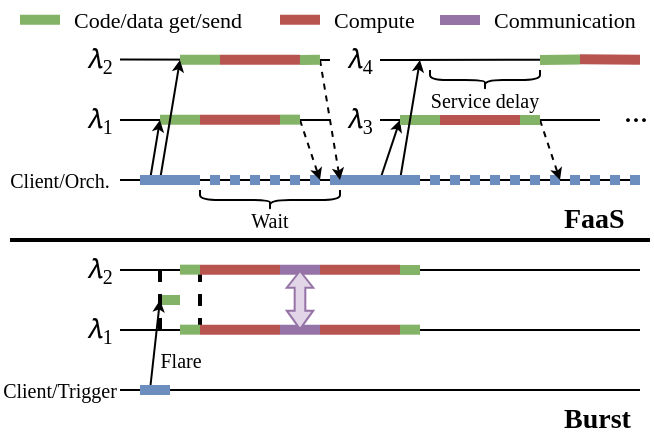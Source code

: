 <mxfile version="24.4.0" type="device" pages="4">
  <diagram name="Page-1" id="ltt5z_w2szjWZz9fcS0m">
    <mxGraphModel dx="691" dy="279" grid="1" gridSize="5" guides="1" tooltips="1" connect="1" arrows="1" fold="1" page="1" pageScale="1" pageWidth="330" pageHeight="220" math="1" shadow="0">
      <root>
        <mxCell id="0" />
        <mxCell id="1" parent="0" />
        <mxCell id="Y-FcVgf2PSeLGQgEc0Tr-1" value="" style="endArrow=none;html=1;rounded=0;fontFamily=Linux Libertine;fontSize=10;labelBackgroundColor=none;" parent="1" edge="1">
          <mxGeometry width="50" height="50" relative="1" as="geometry">
            <mxPoint x="190" y="60" as="sourcePoint" />
            <mxPoint x="300" y="60" as="targetPoint" />
          </mxGeometry>
        </mxCell>
        <mxCell id="Y-FcVgf2PSeLGQgEc0Tr-2" value="" style="endArrow=none;html=1;rounded=0;fontFamily=Linux Libertine;fontSize=10;labelBackgroundColor=none;" parent="1" source="MnUMBIOvAKIwmNQOzPuY-1" edge="1">
          <mxGeometry width="50" height="50" relative="1" as="geometry">
            <mxPoint x="190" y="30" as="sourcePoint" />
            <mxPoint x="320" y="29.83" as="targetPoint" />
          </mxGeometry>
        </mxCell>
        <mxCell id="RkFMOcAwqnY84lJMl6Pi-41" value="" style="endArrow=none;html=1;rounded=0;fillColor=#d5e8d4;strokeColor=#82b366;strokeWidth=5;fontFamily=Linux Libertine;fontSize=10;labelBackgroundColor=none;" parent="1" edge="1">
          <mxGeometry width="50" height="50" relative="1" as="geometry">
            <mxPoint x="80" y="150" as="sourcePoint" />
            <mxPoint x="90" y="150" as="targetPoint" />
          </mxGeometry>
        </mxCell>
        <mxCell id="RkFMOcAwqnY84lJMl6Pi-1" value="" style="endArrow=none;html=1;rounded=0;exitX=1;exitY=0.5;exitDx=0;exitDy=0;fontFamily=Linux Libertine;fontSize=10;labelBackgroundColor=none;" parent="1" source="RkFMOcAwqnY84lJMl6Pi-2" edge="1">
          <mxGeometry width="50" height="50" relative="1" as="geometry">
            <mxPoint x="60" y="93.88" as="sourcePoint" />
            <mxPoint x="320" y="90" as="targetPoint" />
          </mxGeometry>
        </mxCell>
        <mxCell id="RkFMOcAwqnY84lJMl6Pi-2" value="Client/Orch." style="text;html=1;strokeColor=none;fillColor=none;align=center;verticalAlign=middle;rounded=0;fontFamily=Linux Libertine;fontSize=10;whiteSpace=wrap;labelBackgroundColor=none;" parent="1" vertex="1">
          <mxGeometry y="80" width="60" height="20" as="geometry" />
        </mxCell>
        <mxCell id="RkFMOcAwqnY84lJMl6Pi-3" value="" style="endArrow=none;html=1;rounded=0;fontFamily=Linux Libertine;fontSize=10;labelBackgroundColor=none;" parent="1" edge="1">
          <mxGeometry width="50" height="50" relative="1" as="geometry">
            <mxPoint x="60" y="60" as="sourcePoint" />
            <mxPoint x="165" y="60" as="targetPoint" />
          </mxGeometry>
        </mxCell>
        <mxCell id="RkFMOcAwqnY84lJMl6Pi-4" value="&lt;span style=&quot;font-size: 14.153px; white-space: pre;&quot;&gt;𝜆&lt;/span&gt;&lt;sub style=&quot;font-size: 10px;&quot;&gt;1&lt;/sub&gt;" style="text;html=1;strokeColor=none;fillColor=none;align=center;verticalAlign=middle;rounded=0;fontFamily=Linux Libertine;fontSize=10;whiteSpace=wrap;labelBackgroundColor=none;" parent="1" vertex="1">
          <mxGeometry x="30" y="50" width="40" height="20" as="geometry" />
        </mxCell>
        <mxCell id="RkFMOcAwqnY84lJMl6Pi-5" value="" style="endArrow=none;html=1;rounded=0;fontFamily=Linux Libertine;fontSize=10;labelBackgroundColor=none;" parent="1" edge="1">
          <mxGeometry width="50" height="50" relative="1" as="geometry">
            <mxPoint x="60" y="29.76" as="sourcePoint" />
            <mxPoint x="165" y="30" as="targetPoint" />
          </mxGeometry>
        </mxCell>
        <mxCell id="RkFMOcAwqnY84lJMl6Pi-7" value="&lt;span style=&quot;font-size: 14.153px; white-space: pre;&quot;&gt;𝜆&lt;/span&gt;&lt;span style=&quot;font-size: 10px;&quot;&gt;&lt;sub style=&quot;font-size: 10px;&quot;&gt;2&lt;/sub&gt;&lt;/span&gt;" style="text;html=1;strokeColor=none;fillColor=none;align=center;verticalAlign=middle;rounded=0;fontFamily=Linux Libertine;fontSize=10;whiteSpace=wrap;labelBackgroundColor=none;" parent="1" vertex="1">
          <mxGeometry x="30" y="20" width="40" height="20" as="geometry" />
        </mxCell>
        <mxCell id="RkFMOcAwqnY84lJMl6Pi-10" value="" style="endArrow=none;html=1;rounded=0;fillColor=#d5e8d4;strokeColor=#82b366;strokeWidth=5;fontFamily=Linux Libertine;fontSize=10;labelBackgroundColor=none;" parent="1" edge="1">
          <mxGeometry width="50" height="50" relative="1" as="geometry">
            <mxPoint x="80" y="59.83" as="sourcePoint" />
            <mxPoint x="100" y="59.83" as="targetPoint" />
          </mxGeometry>
        </mxCell>
        <mxCell id="RkFMOcAwqnY84lJMl6Pi-11" value="" style="endArrow=none;html=1;rounded=0;fillColor=#d5e8d4;strokeColor=#82b366;strokeWidth=5;fontFamily=Linux Libertine;fontSize=10;labelBackgroundColor=none;" parent="1" edge="1">
          <mxGeometry width="50" height="50" relative="1" as="geometry">
            <mxPoint x="90" y="29.83" as="sourcePoint" />
            <mxPoint x="110" y="29.83" as="targetPoint" />
          </mxGeometry>
        </mxCell>
        <mxCell id="RkFMOcAwqnY84lJMl6Pi-13" value="" style="endArrow=none;html=1;rounded=0;fillColor=#dae8fc;strokeColor=#6c8ebf;strokeWidth=5;dashed=1;targetPerimeterSpacing=0;sourcePerimeterSpacing=0;endSize=6;startSize=6;jumpSize=6;dashPattern=1 1;fontFamily=Linux Libertine;fontSize=10;labelBackgroundColor=none;" parent="1" edge="1">
          <mxGeometry width="50" height="50" relative="1" as="geometry">
            <mxPoint x="105" y="90" as="sourcePoint" />
            <mxPoint x="170" y="90" as="targetPoint" />
          </mxGeometry>
        </mxCell>
        <mxCell id="RkFMOcAwqnY84lJMl6Pi-15" value="" style="endArrow=none;html=1;rounded=0;fillColor=#f8cecc;strokeColor=#b85450;strokeWidth=5;fontFamily=Linux Libertine;fontSize=10;labelBackgroundColor=none;" parent="1" edge="1">
          <mxGeometry width="50" height="50" relative="1" as="geometry">
            <mxPoint x="100" y="59.83" as="sourcePoint" />
            <mxPoint x="140" y="59.83" as="targetPoint" />
          </mxGeometry>
        </mxCell>
        <mxCell id="RkFMOcAwqnY84lJMl6Pi-16" value="" style="endArrow=none;html=1;rounded=0;fillColor=#f8cecc;strokeColor=#b85450;strokeWidth=5;fontFamily=Linux Libertine;fontSize=10;labelBackgroundColor=none;" parent="1" edge="1">
          <mxGeometry width="50" height="50" relative="1" as="geometry">
            <mxPoint x="110" y="29.83" as="sourcePoint" />
            <mxPoint x="150" y="29.83" as="targetPoint" />
          </mxGeometry>
        </mxCell>
        <mxCell id="RkFMOcAwqnY84lJMl6Pi-9" value="" style="endArrow=classic;html=1;rounded=0;endSize=3;startSize=3;jumpSize=6;fontFamily=Linux Libertine;fontSize=10;labelBackgroundColor=none;" parent="1" edge="1">
          <mxGeometry width="50" height="50" relative="1" as="geometry">
            <mxPoint x="80" y="90" as="sourcePoint" />
            <mxPoint x="90" y="30" as="targetPoint" />
          </mxGeometry>
        </mxCell>
        <mxCell id="RkFMOcAwqnY84lJMl6Pi-17" value="" style="endArrow=classic;html=1;rounded=0;endSize=3;startSize=3;dashed=1;fontFamily=Linux Libertine;fontSize=10;labelBackgroundColor=none;" parent="1" edge="1">
          <mxGeometry width="50" height="50" relative="1" as="geometry">
            <mxPoint x="150" y="60" as="sourcePoint" />
            <mxPoint x="160" y="90" as="targetPoint" />
          </mxGeometry>
        </mxCell>
        <mxCell id="RkFMOcAwqnY84lJMl6Pi-19" value="" style="endArrow=classic;html=1;rounded=0;endSize=3;startSize=3;fontFamily=Linux Libertine;fontSize=10;labelBackgroundColor=none;" parent="1" edge="1">
          <mxGeometry width="50" height="50" relative="1" as="geometry">
            <mxPoint x="190" y="90" as="sourcePoint" />
            <mxPoint x="200" y="60" as="targetPoint" />
          </mxGeometry>
        </mxCell>
        <mxCell id="RkFMOcAwqnY84lJMl6Pi-20" value="" style="endArrow=none;html=1;rounded=0;fillColor=#d5e8d4;strokeColor=#82b366;strokeWidth=5;fontFamily=Linux Libertine;fontSize=10;labelBackgroundColor=none;" parent="1" edge="1">
          <mxGeometry width="50" height="50" relative="1" as="geometry">
            <mxPoint x="200" y="60" as="sourcePoint" />
            <mxPoint x="220" y="60" as="targetPoint" />
          </mxGeometry>
        </mxCell>
        <mxCell id="RkFMOcAwqnY84lJMl6Pi-21" value="" style="endArrow=none;html=1;rounded=0;fillColor=#d5e8d4;strokeColor=#82b366;strokeWidth=5;fontFamily=Linux Libertine;fontSize=10;labelBackgroundColor=none;" parent="1" edge="1">
          <mxGeometry width="50" height="50" relative="1" as="geometry">
            <mxPoint x="270" y="30" as="sourcePoint" />
            <mxPoint x="290" y="29.76" as="targetPoint" />
          </mxGeometry>
        </mxCell>
        <mxCell id="RkFMOcAwqnY84lJMl6Pi-22" value="" style="endArrow=none;html=1;rounded=0;fillColor=#dae8fc;strokeColor=#6c8ebf;strokeWidth=5;dashed=1;targetPerimeterSpacing=0;sourcePerimeterSpacing=0;endSize=6;startSize=6;jumpSize=6;dashPattern=1 1;fontFamily=Linux Libertine;fontSize=10;labelBackgroundColor=none;" parent="1" edge="1">
          <mxGeometry width="50" height="50" relative="1" as="geometry">
            <mxPoint x="215" y="90" as="sourcePoint" />
            <mxPoint x="320" y="90" as="targetPoint" />
          </mxGeometry>
        </mxCell>
        <mxCell id="RkFMOcAwqnY84lJMl6Pi-23" value="" style="endArrow=none;html=1;rounded=0;fillColor=#f8cecc;strokeColor=#b85450;strokeWidth=5;fontFamily=Linux Libertine;fontSize=10;labelBackgroundColor=none;" parent="1" edge="1">
          <mxGeometry width="50" height="50" relative="1" as="geometry">
            <mxPoint x="220" y="60" as="sourcePoint" />
            <mxPoint x="260" y="60" as="targetPoint" />
          </mxGeometry>
        </mxCell>
        <mxCell id="RkFMOcAwqnY84lJMl6Pi-24" value="" style="endArrow=none;html=1;rounded=0;fillColor=#f8cecc;strokeColor=#b85450;strokeWidth=5;fontFamily=Linux Libertine;fontSize=10;labelBackgroundColor=none;" parent="1" edge="1">
          <mxGeometry width="50" height="50" relative="1" as="geometry">
            <mxPoint x="290" y="29.67" as="sourcePoint" />
            <mxPoint x="320" y="29.84" as="targetPoint" />
          </mxGeometry>
        </mxCell>
        <mxCell id="RkFMOcAwqnY84lJMl6Pi-25" value="" style="endArrow=classic;html=1;rounded=0;endSize=3;startSize=3;jumpSize=6;fontFamily=Linux Libertine;fontSize=10;labelBackgroundColor=none;" parent="1" edge="1">
          <mxGeometry width="50" height="50" relative="1" as="geometry">
            <mxPoint x="200" y="90" as="sourcePoint" />
            <mxPoint x="210" y="30" as="targetPoint" />
          </mxGeometry>
        </mxCell>
        <mxCell id="RkFMOcAwqnY84lJMl6Pi-14" value="" style="endArrow=none;html=1;rounded=0;fillColor=#dae8fc;strokeColor=#6c8ebf;strokeWidth=5;fontFamily=Linux Libertine;fontSize=10;labelBackgroundColor=none;" parent="1" edge="1">
          <mxGeometry width="50" height="50" relative="1" as="geometry">
            <mxPoint x="170" y="90" as="sourcePoint" />
            <mxPoint x="210" y="90" as="targetPoint" />
          </mxGeometry>
        </mxCell>
        <mxCell id="RkFMOcAwqnY84lJMl6Pi-29" value="&lt;font style=&quot;font-size: 10px;&quot;&gt;Wait&lt;/font&gt;" style="shape=curlyBracket;html=1;rounded=1;flipH=1;labelPosition=center;verticalLabelPosition=bottom;align=center;verticalAlign=top;direction=north;size=0.5;fillColor=#dae8fc;strokeColor=#000000;spacing=-5;fontColor=#000000;fontFamily=Linux Libertine;fontSize=10;whiteSpace=wrap;labelBackgroundColor=none;" parent="1" vertex="1">
          <mxGeometry x="100" y="95" width="70" height="10" as="geometry" />
        </mxCell>
        <mxCell id="RkFMOcAwqnY84lJMl6Pi-30" value="" style="endArrow=none;html=1;rounded=0;fillColor=#d5e8d4;strokeColor=#82b366;strokeWidth=5;fontFamily=Linux Libertine;fontSize=11;labelBackgroundColor=none;" parent="1" edge="1">
          <mxGeometry x="1" y="50" width="50" height="50" relative="1" as="geometry">
            <mxPoint x="10" y="9.83" as="sourcePoint" />
            <mxPoint x="30" y="9.83" as="targetPoint" />
            <mxPoint x="50" y="50" as="offset" />
          </mxGeometry>
        </mxCell>
        <mxCell id="RkFMOcAwqnY84lJMl6Pi-31" value="" style="endArrow=none;html=1;rounded=0;fillColor=#f8cecc;strokeColor=#b85450;strokeWidth=5;fontFamily=Linux Libertine;fontSize=11;labelBackgroundColor=none;" parent="1" edge="1">
          <mxGeometry x="1" y="30" width="50" height="50" relative="1" as="geometry">
            <mxPoint x="140" y="9.83" as="sourcePoint" />
            <mxPoint x="160" y="9.83" as="targetPoint" />
            <mxPoint x="30" y="30" as="offset" />
          </mxGeometry>
        </mxCell>
        <mxCell id="RkFMOcAwqnY84lJMl6Pi-32" value="&lt;span style=&quot;color: rgb(0, 0, 0); font-size: 11px; font-style: normal; font-variant-ligatures: normal; font-variant-caps: normal; font-weight: 400; letter-spacing: normal; orphans: 2; text-align: center; text-indent: 0px; text-transform: none; widows: 2; word-spacing: 0px; -webkit-text-stroke-width: 0px; text-decoration-thickness: initial; text-decoration-style: initial; text-decoration-color: initial; float: none; display: inline !important;&quot;&gt;&lt;font style=&quot;font-size: 11px;&quot;&gt;Code/data get/send&lt;/font&gt;&lt;/span&gt;" style="text;html=1;verticalAlign=middle;fontSize=11;fontFamily=Linux Libertine;whiteSpace=wrap;labelBackgroundColor=none;" parent="1" vertex="1">
          <mxGeometry x="35" width="100" height="20" as="geometry" />
        </mxCell>
        <mxCell id="RkFMOcAwqnY84lJMl6Pi-33" value="&lt;span style=&quot;color: rgb(0, 0, 0); font-size: 11px; font-style: normal; font-variant-ligatures: normal; font-variant-caps: normal; font-weight: 400; letter-spacing: normal; orphans: 2; text-align: center; text-indent: 0px; text-transform: none; widows: 2; word-spacing: 0px; -webkit-text-stroke-width: 0px; text-decoration-thickness: initial; text-decoration-style: initial; text-decoration-color: initial; float: none; display: inline !important;&quot;&gt;Compute&lt;/span&gt;" style="text;html=1;verticalAlign=middle;fontSize=11;fontFamily=Linux Libertine;whiteSpace=wrap;labelBackgroundColor=none;" parent="1" vertex="1">
          <mxGeometry x="165" width="43" height="20" as="geometry" />
        </mxCell>
        <mxCell id="RkFMOcAwqnY84lJMl6Pi-34" value="" style="endArrow=none;html=1;rounded=0;exitX=1;exitY=0.5;exitDx=0;exitDy=0;fontFamily=Linux Libertine;fontSize=10;labelBackgroundColor=none;" parent="1" source="RkFMOcAwqnY84lJMl6Pi-35" edge="1">
          <mxGeometry width="50" height="50" relative="1" as="geometry">
            <mxPoint x="60" y="198.88" as="sourcePoint" />
            <mxPoint x="320" y="195" as="targetPoint" />
          </mxGeometry>
        </mxCell>
        <mxCell id="RkFMOcAwqnY84lJMl6Pi-35" value="Client/Trigger" style="text;html=1;strokeColor=none;fillColor=none;align=center;verticalAlign=middle;rounded=0;fontFamily=Linux Libertine;fontSize=10;whiteSpace=wrap;labelBackgroundColor=none;" parent="1" vertex="1">
          <mxGeometry y="185" width="60" height="20" as="geometry" />
        </mxCell>
        <mxCell id="RkFMOcAwqnY84lJMl6Pi-36" value="" style="endArrow=none;html=1;rounded=0;exitX=1;exitY=0.5;exitDx=0;exitDy=0;fontFamily=Linux Libertine;fontSize=10;labelBackgroundColor=none;" parent="1" edge="1">
          <mxGeometry width="50" height="50" relative="1" as="geometry">
            <mxPoint x="60" y="165" as="sourcePoint" />
            <mxPoint x="320" y="165" as="targetPoint" />
          </mxGeometry>
        </mxCell>
        <mxCell id="RkFMOcAwqnY84lJMl6Pi-38" value="" style="endArrow=none;html=1;rounded=0;exitX=1;exitY=0.5;exitDx=0;exitDy=0;fontFamily=Linux Libertine;fontSize=10;labelBackgroundColor=none;" parent="1" edge="1">
          <mxGeometry width="50" height="50" relative="1" as="geometry">
            <mxPoint x="60" y="135" as="sourcePoint" />
            <mxPoint x="320" y="135" as="targetPoint" />
          </mxGeometry>
        </mxCell>
        <mxCell id="RkFMOcAwqnY84lJMl6Pi-54" value="" style="endArrow=none;html=1;rounded=0;fillColor=#f8cecc;strokeColor=#b85450;strokeWidth=5;fontFamily=Linux Libertine;fontSize=10;labelBackgroundColor=none;" parent="1" edge="1">
          <mxGeometry width="50" height="50" relative="1" as="geometry">
            <mxPoint x="160" y="164.83" as="sourcePoint" />
            <mxPoint x="200" y="164.83" as="targetPoint" />
          </mxGeometry>
        </mxCell>
        <mxCell id="RkFMOcAwqnY84lJMl6Pi-55" value="" style="endArrow=none;html=1;rounded=0;fillColor=#f8cecc;strokeColor=#b85450;strokeWidth=5;fontFamily=Linux Libertine;fontSize=10;labelBackgroundColor=none;" parent="1" edge="1">
          <mxGeometry width="50" height="50" relative="1" as="geometry">
            <mxPoint x="160" y="134.83" as="sourcePoint" />
            <mxPoint x="200" y="134.83" as="targetPoint" />
          </mxGeometry>
        </mxCell>
        <mxCell id="RkFMOcAwqnY84lJMl6Pi-62" value="" style="line;strokeWidth=2;html=1;perimeter=backbonePerimeter;points=[];outlineConnect=0;fontFamily=Linux Libertine;fontSize=10;whiteSpace=wrap;labelBackgroundColor=none;" parent="1" vertex="1">
          <mxGeometry x="5" y="115" width="320" height="10" as="geometry" />
        </mxCell>
        <mxCell id="RkFMOcAwqnY84lJMl6Pi-63" value="" style="endArrow=none;dashed=1;html=1;strokeWidth=2;rounded=0;fontFamily=Linux Libertine;fontSize=10;labelBackgroundColor=none;" parent="1" edge="1">
          <mxGeometry width="50" height="50" relative="1" as="geometry">
            <mxPoint x="80" y="135" as="sourcePoint" />
            <mxPoint x="80" y="165" as="targetPoint" />
          </mxGeometry>
        </mxCell>
        <mxCell id="RkFMOcAwqnY84lJMl6Pi-64" value="" style="endArrow=none;dashed=1;html=1;strokeWidth=2;rounded=0;fontFamily=Linux Libertine;fontSize=10;labelBackgroundColor=none;" parent="1" edge="1">
          <mxGeometry width="50" height="50" relative="1" as="geometry">
            <mxPoint x="100" y="135" as="sourcePoint" />
            <mxPoint x="100" y="165" as="targetPoint" />
          </mxGeometry>
        </mxCell>
        <mxCell id="RkFMOcAwqnY84lJMl6Pi-65" value="" style="endArrow=none;html=1;rounded=0;fillColor=#e1d5e7;strokeColor=#9673a6;strokeWidth=5;fontFamily=Linux Libertine;fontSize=10;labelBackgroundColor=none;" parent="1" edge="1">
          <mxGeometry width="50" height="50" relative="1" as="geometry">
            <mxPoint x="140" y="134.83" as="sourcePoint" />
            <mxPoint x="160" y="134.83" as="targetPoint" />
          </mxGeometry>
        </mxCell>
        <mxCell id="RkFMOcAwqnY84lJMl6Pi-66" value="" style="endArrow=none;html=1;rounded=0;fillColor=#e1d5e7;strokeColor=#9673a6;strokeWidth=5;fontFamily=Linux Libertine;fontSize=10;labelBackgroundColor=none;" parent="1" edge="1">
          <mxGeometry width="50" height="50" relative="1" as="geometry">
            <mxPoint x="140" y="164.83" as="sourcePoint" />
            <mxPoint x="160" y="164.83" as="targetPoint" />
          </mxGeometry>
        </mxCell>
        <mxCell id="RkFMOcAwqnY84lJMl6Pi-45" value="" style="endArrow=none;html=1;rounded=0;fillColor=#f8cecc;strokeColor=#b85450;strokeWidth=5;fontFamily=Linux Libertine;fontSize=10;labelBackgroundColor=none;" parent="1" edge="1">
          <mxGeometry width="50" height="50" relative="1" as="geometry">
            <mxPoint x="100" y="134.83" as="sourcePoint" />
            <mxPoint x="140" y="134.83" as="targetPoint" />
          </mxGeometry>
        </mxCell>
        <mxCell id="RkFMOcAwqnY84lJMl6Pi-44" value="" style="endArrow=none;html=1;rounded=0;fillColor=#f8cecc;strokeColor=#b85450;strokeWidth=5;fontFamily=Linux Libertine;fontSize=10;labelBackgroundColor=none;" parent="1" edge="1">
          <mxGeometry width="50" height="50" relative="1" as="geometry">
            <mxPoint x="100" y="164.83" as="sourcePoint" />
            <mxPoint x="140" y="164.83" as="targetPoint" />
          </mxGeometry>
        </mxCell>
        <mxCell id="RkFMOcAwqnY84lJMl6Pi-68" value="FaaS" style="text;html=1;strokeColor=none;fillColor=none;align=left;verticalAlign=middle;rounded=0;fontFamily=Linux Libertine;fontSize=14;fontStyle=1;whiteSpace=wrap;labelBackgroundColor=none;" parent="1" vertex="1">
          <mxGeometry x="280" y="105" width="40" height="10" as="geometry" />
        </mxCell>
        <mxCell id="RkFMOcAwqnY84lJMl6Pi-70" value="Burst" style="text;html=1;strokeColor=none;fillColor=none;align=left;verticalAlign=middle;rounded=0;fontFamily=Linux Libertine;fontSize=14;fontStyle=1;whiteSpace=wrap;labelBackgroundColor=none;" parent="1" vertex="1">
          <mxGeometry x="280" y="205" width="40" height="10" as="geometry" />
        </mxCell>
        <mxCell id="RkFMOcAwqnY84lJMl6Pi-71" value="" style="endArrow=none;html=1;rounded=0;fillColor=#e1d5e7;strokeColor=#9673a6;strokeWidth=5;fontFamily=Linux Libertine;fontSize=11;labelBackgroundColor=none;" parent="1" edge="1">
          <mxGeometry x="1" y="30" width="50" height="50" relative="1" as="geometry">
            <mxPoint x="220" y="10" as="sourcePoint" />
            <mxPoint x="240" y="10" as="targetPoint" />
            <mxPoint x="30" y="30" as="offset" />
          </mxGeometry>
        </mxCell>
        <mxCell id="RkFMOcAwqnY84lJMl6Pi-72" value="&lt;span style=&quot;color: rgb(0, 0, 0); font-size: 11px; font-style: normal; font-variant-ligatures: normal; font-variant-caps: normal; font-weight: 400; letter-spacing: normal; orphans: 2; text-align: center; text-indent: 0px; text-transform: none; widows: 2; word-spacing: 0px; -webkit-text-stroke-width: 0px; text-decoration-thickness: initial; text-decoration-style: initial; text-decoration-color: initial; float: none; display: inline !important;&quot;&gt;Communication&lt;/span&gt;" style="text;html=1;verticalAlign=middle;fontSize=11;fontFamily=Linux Libertine;whiteSpace=wrap;labelBackgroundColor=none;" parent="1" vertex="1">
          <mxGeometry x="245" width="78" height="20" as="geometry" />
        </mxCell>
        <mxCell id="RkFMOcAwqnY84lJMl6Pi-18" value="" style="endArrow=classic;html=1;rounded=0;endSize=3;startSize=3;dashed=1;fontFamily=Linux Libertine;fontSize=10;labelBackgroundColor=none;" parent="1" edge="1">
          <mxGeometry width="50" height="50" relative="1" as="geometry">
            <mxPoint x="160" y="30" as="sourcePoint" />
            <mxPoint x="170" y="90" as="targetPoint" />
          </mxGeometry>
        </mxCell>
        <mxCell id="RkFMOcAwqnY84lJMl6Pi-73" value="" style="endArrow=none;html=1;rounded=0;fillColor=#d5e8d4;strokeColor=#82b366;strokeWidth=5;fontFamily=Linux Libertine;fontSize=10;labelBackgroundColor=none;" parent="1" edge="1">
          <mxGeometry width="50" height="50" relative="1" as="geometry">
            <mxPoint x="90" y="134.83" as="sourcePoint" />
            <mxPoint x="100" y="134.83" as="targetPoint" />
          </mxGeometry>
        </mxCell>
        <mxCell id="RkFMOcAwqnY84lJMl6Pi-74" value="" style="endArrow=none;html=1;rounded=0;fillColor=#d5e8d4;strokeColor=#82b366;strokeWidth=5;fontFamily=Linux Libertine;fontSize=10;labelBackgroundColor=none;" parent="1" edge="1">
          <mxGeometry width="50" height="50" relative="1" as="geometry">
            <mxPoint x="90" y="164.83" as="sourcePoint" />
            <mxPoint x="100" y="164.83" as="targetPoint" />
          </mxGeometry>
        </mxCell>
        <mxCell id="RkFMOcAwqnY84lJMl6Pi-67" value="" style="shape=flexArrow;endArrow=classic;startArrow=classic;html=1;rounded=0;startWidth=6.889;startSize=2.723;endWidth=6.889;endSize=2.443;width=5.333;fillColor=#e1d5e7;strokeColor=#9673a6;shadow=0;fontFamily=Linux Libertine;fontSize=10;labelBackgroundColor=none;" parent="1" edge="1">
          <mxGeometry width="100" height="100" relative="1" as="geometry">
            <mxPoint x="150" y="165" as="sourcePoint" />
            <mxPoint x="150" y="135" as="targetPoint" />
          </mxGeometry>
        </mxCell>
        <mxCell id="RkFMOcAwqnY84lJMl6Pi-26" value="" style="endArrow=classic;html=1;rounded=0;endSize=3;startSize=3;dashed=1;fontFamily=Linux Libertine;fontSize=10;labelBackgroundColor=none;" parent="1" edge="1">
          <mxGeometry width="50" height="50" relative="1" as="geometry">
            <mxPoint x="270" y="60" as="sourcePoint" />
            <mxPoint x="280" y="90" as="targetPoint" />
          </mxGeometry>
        </mxCell>
        <mxCell id="RkFMOcAwqnY84lJMl6Pi-75" value="" style="endArrow=none;html=1;rounded=0;fillColor=#d5e8d4;strokeColor=#82b366;strokeWidth=5;fontFamily=Linux Libertine;fontSize=10;labelBackgroundColor=none;" parent="1" edge="1">
          <mxGeometry width="50" height="50" relative="1" as="geometry">
            <mxPoint x="150" y="30" as="sourcePoint" />
            <mxPoint x="160" y="29.83" as="targetPoint" />
          </mxGeometry>
        </mxCell>
        <mxCell id="RkFMOcAwqnY84lJMl6Pi-76" value="" style="endArrow=none;html=1;rounded=0;fillColor=#d5e8d4;strokeColor=#82b366;strokeWidth=5;fontFamily=Linux Libertine;fontSize=10;labelBackgroundColor=none;" parent="1" edge="1">
          <mxGeometry width="50" height="50" relative="1" as="geometry">
            <mxPoint x="140" y="59.83" as="sourcePoint" />
            <mxPoint x="150" y="59.83" as="targetPoint" />
          </mxGeometry>
        </mxCell>
        <mxCell id="RkFMOcAwqnY84lJMl6Pi-78" value="" style="endArrow=none;html=1;rounded=0;fillColor=#d5e8d4;strokeColor=#82b366;strokeWidth=5;fontFamily=Linux Libertine;fontSize=10;labelBackgroundColor=none;" parent="1" edge="1">
          <mxGeometry width="50" height="50" relative="1" as="geometry">
            <mxPoint x="260" y="60" as="sourcePoint" />
            <mxPoint x="270" y="60" as="targetPoint" />
          </mxGeometry>
        </mxCell>
        <mxCell id="RkFMOcAwqnY84lJMl6Pi-79" value="" style="endArrow=none;html=1;rounded=0;fillColor=#d5e8d4;strokeColor=#82b366;strokeWidth=5;fontFamily=Linux Libertine;fontSize=10;labelBackgroundColor=none;" parent="1" edge="1">
          <mxGeometry width="50" height="50" relative="1" as="geometry">
            <mxPoint x="200" y="135" as="sourcePoint" />
            <mxPoint x="210" y="135" as="targetPoint" />
          </mxGeometry>
        </mxCell>
        <mxCell id="RkFMOcAwqnY84lJMl6Pi-80" value="" style="endArrow=none;html=1;rounded=0;fillColor=#d5e8d4;strokeColor=#82b366;strokeWidth=5;fontFamily=Linux Libertine;fontSize=10;labelBackgroundColor=none;" parent="1" edge="1">
          <mxGeometry width="50" height="50" relative="1" as="geometry">
            <mxPoint x="200" y="164.83" as="sourcePoint" />
            <mxPoint x="210" y="164.83" as="targetPoint" />
          </mxGeometry>
        </mxCell>
        <mxCell id="RkFMOcAwqnY84lJMl6Pi-40" value="&lt;font style=&quot;font-size: 10px;&quot;&gt;Flare&lt;/font&gt;" style="endArrow=classic;html=1;rounded=0;endSize=3;startSize=3;fontFamily=Linux Libertine;fontSize=10;labelBackgroundColor=none;" parent="1" edge="1">
          <mxGeometry x="-0.268" y="-13" width="50" height="50" relative="1" as="geometry">
            <mxPoint x="75" y="195" as="sourcePoint" />
            <mxPoint x="80" y="150" as="targetPoint" />
            <mxPoint as="offset" />
          </mxGeometry>
        </mxCell>
        <mxCell id="RkFMOcAwqnY84lJMl6Pi-47" value="" style="endArrow=none;html=1;rounded=0;fillColor=#dae8fc;strokeColor=#6c8ebf;strokeWidth=5;fontFamily=Linux Libertine;fontSize=10;labelBackgroundColor=none;" parent="1" edge="1">
          <mxGeometry width="50" height="50" relative="1" as="geometry">
            <mxPoint x="70" y="195" as="sourcePoint" />
            <mxPoint x="85" y="195" as="targetPoint" />
          </mxGeometry>
        </mxCell>
        <mxCell id="Y-FcVgf2PSeLGQgEc0Tr-3" value="&lt;font style=&quot;font-size: 10px;&quot;&gt;Service delay&lt;/font&gt;" style="shape=curlyBracket;html=1;rounded=1;flipH=1;labelPosition=center;verticalLabelPosition=bottom;align=center;verticalAlign=top;direction=north;size=0.5;fillColor=#dae8fc;strokeColor=#000000;spacing=-5;fontColor=#000000;fontFamily=Linux Libertine;fontSize=10;whiteSpace=wrap;labelBackgroundColor=none;" parent="1" vertex="1">
          <mxGeometry x="215" y="35" width="55" height="10" as="geometry" />
        </mxCell>
        <mxCell id="Y-FcVgf2PSeLGQgEc0Tr-5" value="&lt;span style=&quot;color: rgb(0, 0, 0); font-style: normal; font-variant-ligatures: normal; font-variant-caps: normal; letter-spacing: normal; orphans: 2; text-align: center; text-indent: 0px; text-transform: none; widows: 2; word-spacing: 0px; -webkit-text-stroke-width: 0px; text-decoration-thickness: initial; text-decoration-style: initial; text-decoration-color: initial; float: none; font-size: 12px; display: inline !important;&quot;&gt;&lt;font style=&quot;font-size: 12px;&quot;&gt;···&lt;/font&gt;&lt;/span&gt;" style="text;html=1;verticalAlign=middle;fontSize=12;fontFamily=Linux Libertine;whiteSpace=wrap;labelBackgroundColor=none;fontStyle=1" parent="1" vertex="1">
          <mxGeometry x="310" y="50" width="15" height="20" as="geometry" />
        </mxCell>
        <mxCell id="MnUMBIOvAKIwmNQOzPuY-2" value="&lt;span style=&quot;font-size: 14.153px; white-space: pre;&quot;&gt;𝜆&lt;/span&gt;&lt;sub style=&quot;font-size: 10px;&quot;&gt;3&lt;/sub&gt;" style="text;html=1;strokeColor=none;fillColor=none;align=center;verticalAlign=middle;rounded=0;fontFamily=Linux Libertine;fontSize=10;whiteSpace=wrap;labelBackgroundColor=none;" parent="1" vertex="1">
          <mxGeometry x="160" y="50" width="40" height="20" as="geometry" />
        </mxCell>
        <mxCell id="MnUMBIOvAKIwmNQOzPuY-4" value="" style="endArrow=none;html=1;rounded=0;fontFamily=Linux Libertine;fontSize=10;labelBackgroundColor=none;" parent="1" target="MnUMBIOvAKIwmNQOzPuY-1" edge="1">
          <mxGeometry width="50" height="50" relative="1" as="geometry">
            <mxPoint x="190" y="30" as="sourcePoint" />
            <mxPoint x="320" y="29.83" as="targetPoint" />
          </mxGeometry>
        </mxCell>
        <mxCell id="MnUMBIOvAKIwmNQOzPuY-1" value="&lt;span style=&quot;font-size: 14.153px; white-space: pre;&quot;&gt;𝜆&lt;/span&gt;&lt;span style=&quot;font-size: 10px;&quot;&gt;&lt;sub style=&quot;font-size: 10px;&quot;&gt;4&lt;/sub&gt;&lt;/span&gt;" style="text;html=1;strokeColor=none;fillColor=none;align=center;verticalAlign=middle;rounded=0;fontFamily=Linux Libertine;fontSize=10;whiteSpace=wrap;labelBackgroundColor=none;" parent="1" vertex="1">
          <mxGeometry x="160" y="20" width="40" height="20" as="geometry" />
        </mxCell>
        <mxCell id="RkFMOcAwqnY84lJMl6Pi-8" value="" style="endArrow=classic;html=1;rounded=0;endSize=3;startSize=3;fontFamily=Linux Libertine;fontSize=10;labelBackgroundColor=none;" parent="1" edge="1">
          <mxGeometry width="50" height="50" relative="1" as="geometry">
            <mxPoint x="75" y="90" as="sourcePoint" />
            <mxPoint x="80" y="60" as="targetPoint" />
          </mxGeometry>
        </mxCell>
        <mxCell id="RkFMOcAwqnY84lJMl6Pi-12" value="" style="endArrow=none;html=1;rounded=0;fillColor=#dae8fc;strokeColor=#6c8ebf;strokeWidth=5;fontFamily=Linux Libertine;fontSize=10;labelBackgroundColor=none;" parent="1" edge="1">
          <mxGeometry width="50" height="50" relative="1" as="geometry">
            <mxPoint x="70" y="90" as="sourcePoint" />
            <mxPoint x="100" y="90" as="targetPoint" />
          </mxGeometry>
        </mxCell>
        <mxCell id="XAOL5xFrdHJyX6w8Xvxh-1" value="&lt;p&gt;&lt;font face=&quot;Linux Libertine&quot;&gt;&lt;span style=&quot;font-size: 14.153px; white-space: pre;&quot;&gt;𝜆&lt;/span&gt;&lt;sub style=&quot;font-size: 10px;&quot;&gt;1&lt;/sub&gt;&lt;/font&gt;&lt;/p&gt;" style="text;html=1;strokeColor=none;fillColor=none;align=center;verticalAlign=middle;rounded=0;fontFamily=Linux Libertine;fontSize=10;whiteSpace=wrap;fontStyle=0;labelBackgroundColor=none;" parent="1" vertex="1">
          <mxGeometry x="30" y="155" width="40" height="20" as="geometry" />
        </mxCell>
        <mxCell id="XAOL5xFrdHJyX6w8Xvxh-2" value="&lt;span style=&quot;font-size: 14.153px; white-space: pre;&quot;&gt;𝜆&lt;/span&gt;&lt;span style=&quot;font-size: 10px;&quot;&gt;&lt;sub style=&quot;font-size: 10px;&quot;&gt;2&lt;/sub&gt;&lt;/span&gt;" style="text;html=1;strokeColor=none;fillColor=none;align=center;verticalAlign=middle;rounded=0;fontFamily=Linux Libertine;fontSize=10;whiteSpace=wrap;labelBackgroundColor=none;" parent="1" vertex="1">
          <mxGeometry x="30" y="125" width="40" height="20" as="geometry" />
        </mxCell>
      </root>
    </mxGraphModel>
  </diagram>
  <diagram id="-6cAYydasnn2f6OzeAV4" name="Page-2">
    <mxGraphModel grid="1" page="1" gridSize="5" guides="1" tooltips="1" connect="1" arrows="1" fold="1" pageScale="1" pageWidth="333" pageHeight="300" math="0" shadow="0">
      <root>
        <mxCell id="0" />
        <mxCell id="1" parent="0" />
        <mxCell id="5jcMdOJW1r-zkQpPkOGE-5" value="" style="rounded=1;whiteSpace=wrap;html=1;fillColor=#fff2cc;strokeColor=#d6b656;fontFamily=Times New Roman;fontSize=9;" vertex="1" parent="1">
          <mxGeometry x="95" y="5" width="230" height="140" as="geometry" />
        </mxCell>
        <mxCell id="5jcMdOJW1r-zkQpPkOGE-1" value="Client" style="outlineConnect=0;dashed=0;verticalLabelPosition=bottom;verticalAlign=top;align=center;html=1;shape=mxgraph.aws3.management_console;fillColor=#D2D3D3;gradientColor=none;fontFamily=Times New Roman;fontSize=9;spacing=-4;" vertex="1" parent="1">
          <mxGeometry x="5" y="60" width="30" height="30" as="geometry" />
        </mxCell>
        <mxCell id="5jcMdOJW1r-zkQpPkOGE-10" style="edgeStyle=orthogonalEdgeStyle;rounded=1;orthogonalLoop=1;jettySize=auto;html=1;curved=0;strokeColor=default;endArrow=classic;endFill=1;endSize=4;startSize=4;fontFamily=Times New Roman;fontSize=9;" edge="1" parent="1" source="5jcMdOJW1r-zkQpPkOGE-4" target="5jcMdOJW1r-zkQpPkOGE-6">
          <mxGeometry relative="1" as="geometry">
            <Array as="points">
              <mxPoint x="130" y="75" />
              <mxPoint x="130" y="10" />
              <mxPoint x="167" y="10" />
            </Array>
          </mxGeometry>
        </mxCell>
        <mxCell id="5jcMdOJW1r-zkQpPkOGE-4" value="Controller" style="rounded=0;fontFamily=Times New Roman;fontSize=9;fillColor=#ffe6cc;strokeColor=#d79b00;spacing=0;html=1;whiteSpace=wrap;spacingBottom=2;" vertex="1" parent="1">
          <mxGeometry x="75" y="55" width="45" height="40" as="geometry" />
        </mxCell>
        <mxCell id="5jcMdOJW1r-zkQpPkOGE-6" value="Instance 0" style="rounded=0;whiteSpace=wrap;html=1;fontFamily=Times New Roman;fontSize=9;verticalAlign=top;horizontal=1;spacing=-3;fillColor=#d5e8d4;strokeColor=#82b366;spacingTop=0;" vertex="1" parent="1">
          <mxGeometry x="139.5" y="20" width="55" height="40" as="geometry" />
        </mxCell>
        <mxCell id="5jcMdOJW1r-zkQpPkOGE-7" value="Instance 3" style="rounded=0;whiteSpace=wrap;html=1;fontFamily=Times New Roman;fontSize=9;verticalAlign=bottom;horizontal=1;spacing=0;fillColor=#d5e8d4;strokeColor=#82b366;spacingBottom=2;" vertex="1" parent="1">
          <mxGeometry x="140" y="90" width="55" height="40" as="geometry" />
        </mxCell>
        <mxCell id="5jcMdOJW1r-zkQpPkOGE-8" value="Instance 1" style="rounded=0;whiteSpace=wrap;html=1;fontFamily=Times New Roman;fontSize=9;verticalAlign=top;horizontal=1;spacing=-3;fillColor=#d5e8d4;strokeColor=#82b366;spacingTop=0;" vertex="1" parent="1">
          <mxGeometry x="200" y="20" width="55" height="40" as="geometry" />
        </mxCell>
        <mxCell id="5jcMdOJW1r-zkQpPkOGE-9" value="Instance 4" style="rounded=0;whiteSpace=wrap;html=1;fontFamily=Times New Roman;fontSize=9;verticalAlign=bottom;horizontal=1;spacing=0;fillColor=#d5e8d4;strokeColor=#82b366;spacingBottom=2;" vertex="1" parent="1">
          <mxGeometry x="200" y="90" width="55" height="40" as="geometry" />
        </mxCell>
        <mxCell id="5jcMdOJW1r-zkQpPkOGE-11" value="" style="endArrow=none;html=1;rounded=0;fontFamily=Times New Roman;fontSize=9;" edge="1" parent="1">
          <mxGeometry width="50" height="50" relative="1" as="geometry">
            <mxPoint y="150" as="sourcePoint" />
            <mxPoint x="330" y="150" as="targetPoint" />
          </mxGeometry>
        </mxCell>
        <mxCell id="5jcMdOJW1r-zkQpPkOGE-13" style="edgeStyle=orthogonalEdgeStyle;rounded=1;orthogonalLoop=1;jettySize=auto;html=1;curved=0;strokeColor=default;endArrow=classic;endFill=1;endSize=4;startSize=4;fontFamily=Times New Roman;fontSize=9;" edge="1" parent="1" source="5jcMdOJW1r-zkQpPkOGE-4" target="5jcMdOJW1r-zkQpPkOGE-8">
          <mxGeometry relative="1" as="geometry">
            <mxPoint x="129.5" y="80" as="sourcePoint" />
            <mxPoint x="179.5" y="15" as="targetPoint" />
            <Array as="points">
              <mxPoint x="130" y="75" />
              <mxPoint x="130" y="10" />
              <mxPoint x="228" y="10" />
            </Array>
          </mxGeometry>
        </mxCell>
        <mxCell id="5jcMdOJW1r-zkQpPkOGE-14" style="edgeStyle=orthogonalEdgeStyle;rounded=1;orthogonalLoop=1;jettySize=auto;html=1;curved=0;strokeColor=default;endArrow=classic;endFill=1;endSize=4;startSize=4;fontFamily=Times New Roman;fontSize=9;" edge="1" parent="1" source="5jcMdOJW1r-zkQpPkOGE-4" target="5jcMdOJW1r-zkQpPkOGE-7">
          <mxGeometry relative="1" as="geometry">
            <mxPoint x="129.5" y="80" as="sourcePoint" />
            <mxPoint x="269.5" y="15" as="targetPoint" />
            <Array as="points">
              <mxPoint x="130" y="75" />
              <mxPoint x="130" y="140" />
              <mxPoint x="168" y="140" />
            </Array>
          </mxGeometry>
        </mxCell>
        <mxCell id="5jcMdOJW1r-zkQpPkOGE-15" style="edgeStyle=orthogonalEdgeStyle;rounded=1;orthogonalLoop=1;jettySize=auto;html=1;curved=0;strokeColor=default;endArrow=classic;endFill=1;endSize=4;startSize=4;fontFamily=Times New Roman;fontSize=9;" edge="1" parent="1" source="5jcMdOJW1r-zkQpPkOGE-4" target="5jcMdOJW1r-zkQpPkOGE-9">
          <mxGeometry relative="1" as="geometry">
            <mxPoint x="129.5" y="80" as="sourcePoint" />
            <mxPoint x="179.5" y="145" as="targetPoint" />
            <Array as="points">
              <mxPoint x="130" y="75" />
              <mxPoint x="130" y="140" />
              <mxPoint x="228" y="140" />
            </Array>
          </mxGeometry>
        </mxCell>
        <mxCell id="5jcMdOJW1r-zkQpPkOGE-16" value="Worker 0" style="rounded=0;whiteSpace=wrap;html=1;fontFamily=Times New Roman;fontSize=9;verticalAlign=top;horizontal=1;spacing=-3;fillColor=#dae8fc;strokeColor=#6c8ebf;" vertex="1" parent="1">
          <mxGeometry x="147" y="40" width="40" height="15" as="geometry" />
        </mxCell>
        <mxCell id="5jcMdOJW1r-zkQpPkOGE-17" value="Worker 1" style="rounded=0;whiteSpace=wrap;html=1;fontFamily=Times New Roman;fontSize=9;verticalAlign=top;horizontal=1;spacing=-3;fillColor=#dae8fc;strokeColor=#6c8ebf;" vertex="1" parent="1">
          <mxGeometry x="207.5" y="40" width="40" height="15" as="geometry" />
        </mxCell>
        <mxCell id="5jcMdOJW1r-zkQpPkOGE-18" value="Worker 3" style="rounded=0;whiteSpace=wrap;html=1;fontFamily=Times New Roman;fontSize=9;verticalAlign=top;horizontal=1;spacing=-3;fillColor=#dae8fc;strokeColor=#6c8ebf;" vertex="1" parent="1">
          <mxGeometry x="147.5" y="95" width="40" height="15" as="geometry" />
        </mxCell>
        <mxCell id="5jcMdOJW1r-zkQpPkOGE-19" value="Worker 4" style="rounded=0;whiteSpace=wrap;html=1;fontFamily=Times New Roman;fontSize=9;verticalAlign=top;horizontal=1;spacing=-3;fillColor=#dae8fc;strokeColor=#6c8ebf;" vertex="1" parent="1">
          <mxGeometry x="207.5" y="95" width="40" height="15" as="geometry" />
        </mxCell>
        <mxCell id="5jcMdOJW1r-zkQpPkOGE-20" value="" style="endArrow=classic;startArrow=classic;html=1;rounded=0;startSize=4;endSize=4;fillColor=#f5f5f5;strokeColor=#666666;fontFamily=Times New Roman;fontSize=9;" edge="1" parent="1" source="5jcMdOJW1r-zkQpPkOGE-17" target="5jcMdOJW1r-zkQpPkOGE-16">
          <mxGeometry width="50" height="50" relative="1" as="geometry">
            <mxPoint x="144.5" y="115" as="sourcePoint" />
            <mxPoint x="194.5" y="65" as="targetPoint" />
          </mxGeometry>
        </mxCell>
        <mxCell id="5jcMdOJW1r-zkQpPkOGE-21" value="" style="endArrow=classic;startArrow=classic;html=1;rounded=0;startSize=4;endSize=4;fillColor=#f5f5f5;strokeColor=#666666;fontFamily=Times New Roman;fontSize=9;" edge="1" parent="1" source="5jcMdOJW1r-zkQpPkOGE-19" target="5jcMdOJW1r-zkQpPkOGE-16">
          <mxGeometry width="50" height="50" relative="1" as="geometry">
            <mxPoint x="247.5" y="43" as="sourcePoint" />
            <mxPoint x="201.5" y="43" as="targetPoint" />
          </mxGeometry>
        </mxCell>
        <mxCell id="5jcMdOJW1r-zkQpPkOGE-22" value="" style="endArrow=classic;startArrow=classic;html=1;rounded=0;startSize=4;endSize=4;fillColor=#f5f5f5;strokeColor=#666666;fontFamily=Times New Roman;fontSize=9;" edge="1" parent="1" source="5jcMdOJW1r-zkQpPkOGE-18" target="5jcMdOJW1r-zkQpPkOGE-16">
          <mxGeometry width="50" height="50" relative="1" as="geometry">
            <mxPoint x="260.5" y="110" as="sourcePoint" />
            <mxPoint x="188.5" y="50" as="targetPoint" />
          </mxGeometry>
        </mxCell>
        <mxCell id="5jcMdOJW1r-zkQpPkOGE-23" value="" style="endArrow=classic;startArrow=classic;html=1;rounded=0;startSize=4;endSize=4;fillColor=#f5f5f5;strokeColor=#666666;fontFamily=Times New Roman;fontSize=9;" edge="1" parent="1" source="5jcMdOJW1r-zkQpPkOGE-19" target="5jcMdOJW1r-zkQpPkOGE-17">
          <mxGeometry width="50" height="50" relative="1" as="geometry">
            <mxPoint x="243" y="115" as="sourcePoint" />
            <mxPoint x="171" y="55" as="targetPoint" />
          </mxGeometry>
        </mxCell>
        <mxCell id="5jcMdOJW1r-zkQpPkOGE-24" value="" style="endArrow=classic;startArrow=classic;html=1;rounded=0;startSize=4;endSize=4;fillColor=#f5f5f5;strokeColor=#666666;fontFamily=Times New Roman;fontSize=9;" edge="1" parent="1" source="5jcMdOJW1r-zkQpPkOGE-18" target="5jcMdOJW1r-zkQpPkOGE-17">
          <mxGeometry width="50" height="50" relative="1" as="geometry">
            <mxPoint x="270.5" y="120" as="sourcePoint" />
            <mxPoint x="198.5" y="60" as="targetPoint" />
          </mxGeometry>
        </mxCell>
        <mxCell id="5jcMdOJW1r-zkQpPkOGE-25" value="" style="endArrow=classic;startArrow=classic;html=1;rounded=0;startSize=4;endSize=4;fillColor=#f5f5f5;strokeColor=#666666;fontFamily=Times New Roman;fontSize=9;" edge="1" parent="1" source="5jcMdOJW1r-zkQpPkOGE-19" target="5jcMdOJW1r-zkQpPkOGE-18">
          <mxGeometry width="50" height="50" relative="1" as="geometry">
            <mxPoint x="275.5" y="125" as="sourcePoint" />
            <mxPoint x="203.5" y="65" as="targetPoint" />
          </mxGeometry>
        </mxCell>
        <mxCell id="5jcMdOJW1r-zkQpPkOGE-26" style="rounded=1;orthogonalLoop=1;jettySize=auto;html=1;strokeColor=#b85450;endArrow=classic;endFill=1;endSize=4;startSize=4;fillColor=#f8cecc;fontFamily=Times New Roman;fontSize=9;" edge="1" parent="1">
          <mxGeometry relative="1" as="geometry">
            <mxPoint x="35" y="70" as="sourcePoint" />
            <mxPoint x="75" y="70" as="targetPoint" />
          </mxGeometry>
        </mxCell>
        <mxCell id="5jcMdOJW1r-zkQpPkOGE-27" value="Invoke (x6)" style="text;html=1;align=center;verticalAlign=middle;whiteSpace=wrap;rounded=0;fontFamily=Times New Roman;fontSize=9;" vertex="1" parent="1">
          <mxGeometry x="24.5" y="41.5" width="50" height="13.5" as="geometry" />
        </mxCell>
        <mxCell id="5jcMdOJW1r-zkQpPkOGE-28" style="rounded=1;orthogonalLoop=1;jettySize=auto;html=1;strokeColor=#b85450;endArrow=classic;endFill=1;endSize=4;startSize=4;fillColor=#f8cecc;fontFamily=Times New Roman;fontSize=9;" edge="1" parent="1">
          <mxGeometry relative="1" as="geometry">
            <mxPoint x="35" y="90" as="sourcePoint" />
            <mxPoint x="75" y="90" as="targetPoint" />
          </mxGeometry>
        </mxCell>
        <mxCell id="5jcMdOJW1r-zkQpPkOGE-29" style="rounded=1;orthogonalLoop=1;jettySize=auto;html=1;strokeColor=#b85450;endArrow=classic;endFill=1;endSize=4;startSize=4;fillColor=#f8cecc;fontFamily=Times New Roman;fontSize=9;" edge="1" parent="1">
          <mxGeometry relative="1" as="geometry">
            <mxPoint x="35" y="60" as="sourcePoint" />
            <mxPoint x="75" y="60" as="targetPoint" />
          </mxGeometry>
        </mxCell>
        <mxCell id="5jcMdOJW1r-zkQpPkOGE-30" style="rounded=1;orthogonalLoop=1;jettySize=auto;html=1;strokeColor=#b85450;endArrow=classic;endFill=1;endSize=4;startSize=4;fillColor=#f8cecc;fontFamily=Times New Roman;fontSize=9;" edge="1" parent="1">
          <mxGeometry relative="1" as="geometry">
            <mxPoint x="35" y="80" as="sourcePoint" />
            <mxPoint x="75" y="80" as="targetPoint" />
          </mxGeometry>
        </mxCell>
        <mxCell id="5jcMdOJW1r-zkQpPkOGE-32" value="A1" style="ellipse;aspect=fixed;spacing=0;whiteSpace=wrap;html=1;fontSize=9;spacingTop=0;fontFamily=Times New Roman;spacingBottom=0;fillColor=#dedede;strokeColor=none;fontColor=#333333;" vertex="1" parent="1">
          <mxGeometry x="45" y="67.5" width="15" height="15" as="geometry" />
        </mxCell>
        <mxCell id="5jcMdOJW1r-zkQpPkOGE-33" value="A2" style="ellipse;aspect=fixed;spacing=0;whiteSpace=wrap;html=1;fontSize=9;spacingTop=0;fontFamily=Times New Roman;spacingBottom=0;fillColor=#dedede;strokeColor=none;fontColor=#333333;" vertex="1" parent="1">
          <mxGeometry x="130" y="67.5" width="15" height="15" as="geometry" />
        </mxCell>
        <mxCell id="5jcMdOJW1r-zkQpPkOGE-36" value="FaaS&amp;nbsp;&lt;span style=&quot;background-color: initial;&quot;&gt;Platform&lt;/span&gt;" style="text;html=1;align=center;verticalAlign=middle;whiteSpace=wrap;rounded=0;fontFamily=Times New Roman;fontSize=9;fontStyle=1" vertex="1" parent="1">
          <mxGeometry y="5" width="95" height="25" as="geometry" />
        </mxCell>
        <mxCell id="5jcMdOJW1r-zkQpPkOGE-37" value="" style="rounded=1;whiteSpace=wrap;html=1;fillColor=#fff2cc;strokeColor=#d6b656;fontFamily=Times New Roman;fontSize=9;" vertex="1" parent="1">
          <mxGeometry x="95.5" y="155" width="229.5" height="140" as="geometry" />
        </mxCell>
        <mxCell id="5jcMdOJW1r-zkQpPkOGE-38" value="Client" style="outlineConnect=0;dashed=0;verticalLabelPosition=bottom;verticalAlign=top;align=center;html=1;shape=mxgraph.aws3.management_console;fillColor=#D2D3D3;gradientColor=none;fontFamily=Times New Roman;fontSize=9;spacing=-4;" vertex="1" parent="1">
          <mxGeometry x="5.5" y="210" width="30" height="30" as="geometry" />
        </mxCell>
        <mxCell id="5jcMdOJW1r-zkQpPkOGE-39" style="edgeStyle=orthogonalEdgeStyle;rounded=1;orthogonalLoop=1;jettySize=auto;html=1;curved=0;strokeColor=default;endArrow=classic;endFill=1;endSize=4;startSize=4;fontFamily=Times New Roman;fontSize=9;" edge="1" parent="1" source="5jcMdOJW1r-zkQpPkOGE-40" target="5jcMdOJW1r-zkQpPkOGE-41">
          <mxGeometry relative="1" as="geometry">
            <Array as="points">
              <mxPoint x="130.5" y="225" />
              <mxPoint x="130.5" y="160" />
              <mxPoint x="228.5" y="160" />
            </Array>
          </mxGeometry>
        </mxCell>
        <mxCell id="5jcMdOJW1r-zkQpPkOGE-40" value="Controller" style="rounded=0;fontFamily=Times New Roman;fontSize=9;fillColor=#ffe6cc;strokeColor=#d79b00;spacing=0;html=1;whiteSpace=wrap;spacingBottom=2;" vertex="1" parent="1">
          <mxGeometry x="75.5" y="205" width="45" height="40" as="geometry" />
        </mxCell>
        <mxCell id="5jcMdOJW1r-zkQpPkOGE-41" value="Pack 0" style="rounded=0;whiteSpace=wrap;html=1;fontFamily=Times New Roman;fontSize=9;verticalAlign=top;horizontal=1;spacing=-3;fillColor=#d5e8d4;strokeColor=#82b366;spacingTop=0;" vertex="1" parent="1">
          <mxGeometry x="140.5" y="170" width="175" height="40" as="geometry" />
        </mxCell>
        <mxCell id="5jcMdOJW1r-zkQpPkOGE-42" value="Pack 1" style="rounded=0;whiteSpace=wrap;html=1;fontFamily=Times New Roman;fontSize=9;verticalAlign=bottom;horizontal=1;spacing=0;fillColor=#d5e8d4;strokeColor=#82b366;spacingBottom=2;" vertex="1" parent="1">
          <mxGeometry x="140.5" y="240" width="175" height="40" as="geometry" />
        </mxCell>
        <mxCell id="5jcMdOJW1r-zkQpPkOGE-46" style="edgeStyle=orthogonalEdgeStyle;rounded=1;orthogonalLoop=1;jettySize=auto;html=1;curved=0;strokeColor=default;endArrow=classic;endFill=1;endSize=4;startSize=4;fontFamily=Times New Roman;fontSize=9;" edge="1" parent="1" source="5jcMdOJW1r-zkQpPkOGE-40" target="5jcMdOJW1r-zkQpPkOGE-42">
          <mxGeometry relative="1" as="geometry">
            <mxPoint x="130.5" y="230" as="sourcePoint" />
            <mxPoint x="270.5" y="165" as="targetPoint" />
            <Array as="points">
              <mxPoint x="130.5" y="225" />
              <mxPoint x="130.5" y="290" />
              <mxPoint x="228.5" y="290" />
            </Array>
          </mxGeometry>
        </mxCell>
        <mxCell id="5jcMdOJW1r-zkQpPkOGE-58" style="rounded=1;orthogonalLoop=1;jettySize=auto;html=1;strokeColor=#b85450;endArrow=classic;endFill=1;endSize=4;startSize=4;fillColor=#f8cecc;fontFamily=Times New Roman;fontSize=9;" edge="1" parent="1">
          <mxGeometry relative="1" as="geometry">
            <mxPoint x="35.5" y="224.8" as="sourcePoint" />
            <mxPoint x="75.5" y="225" as="targetPoint" />
          </mxGeometry>
        </mxCell>
        <mxCell id="5jcMdOJW1r-zkQpPkOGE-59" value="&lt;div style=&quot;font-size: 9px;&quot;&gt;Flare&lt;/div&gt;" style="text;html=1;align=center;verticalAlign=middle;whiteSpace=wrap;rounded=0;fontFamily=Times New Roman;fontSize=9;" vertex="1" parent="1">
          <mxGeometry x="35.5" y="210" width="40" height="15" as="geometry" />
        </mxCell>
        <mxCell id="5jcMdOJW1r-zkQpPkOGE-63" value="B1" style="ellipse;aspect=fixed;spacing=0;whiteSpace=wrap;html=1;fontSize=9;spacingTop=0;fontFamily=Times New Roman;spacingBottom=0;fillColor=#dedede;strokeColor=none;fontColor=#333333;verticalAlign=middle;" vertex="1" parent="1">
          <mxGeometry x="45.5" y="230" width="15" height="15" as="geometry" />
        </mxCell>
        <mxCell id="5jcMdOJW1r-zkQpPkOGE-64" value="B2" style="ellipse;aspect=fixed;spacing=0;whiteSpace=wrap;html=1;fontSize=9;spacingTop=0;fontFamily=Times New Roman;spacingBottom=0;fillColor=#dedede;strokeColor=none;fontColor=#333333;" vertex="1" parent="1">
          <mxGeometry x="130.5" y="217.5" width="15" height="15" as="geometry" />
        </mxCell>
        <mxCell id="5jcMdOJW1r-zkQpPkOGE-66" value="Burst&amp;nbsp;&lt;span style=&quot;background-color: initial; font-size: 9px;&quot;&gt;Platform&lt;/span&gt;" style="text;html=1;align=center;verticalAlign=middle;whiteSpace=wrap;rounded=0;fontFamily=Times New Roman;fontSize=9;fontStyle=1" vertex="1" parent="1">
          <mxGeometry y="155" width="95" height="25" as="geometry" />
        </mxCell>
        <mxCell id="5jcMdOJW1r-zkQpPkOGE-73" value="Instance 2" style="rounded=0;whiteSpace=wrap;html=1;fontFamily=Times New Roman;fontSize=9;verticalAlign=top;horizontal=1;spacing=-3;fillColor=#d5e8d4;strokeColor=#82b366;spacingTop=0;" vertex="1" parent="1">
          <mxGeometry x="260" y="20" width="55" height="40" as="geometry" />
        </mxCell>
        <mxCell id="5jcMdOJW1r-zkQpPkOGE-74" value="Worker 2" style="rounded=0;whiteSpace=wrap;html=1;fontFamily=Times New Roman;fontSize=9;verticalAlign=top;horizontal=1;spacing=-3;fillColor=#dae8fc;strokeColor=#6c8ebf;" vertex="1" parent="1">
          <mxGeometry x="267.5" y="40" width="40" height="15" as="geometry" />
        </mxCell>
        <mxCell id="5jcMdOJW1r-zkQpPkOGE-75" value="Instance 5" style="rounded=0;whiteSpace=wrap;html=1;fontFamily=Times New Roman;fontSize=9;verticalAlign=bottom;horizontal=1;spacing=0;fillColor=#d5e8d4;strokeColor=#82b366;spacingBottom=2;" vertex="1" parent="1">
          <mxGeometry x="260" y="90" width="55" height="40" as="geometry" />
        </mxCell>
        <mxCell id="5jcMdOJW1r-zkQpPkOGE-76" value="Worker 5" style="rounded=0;whiteSpace=wrap;html=1;fontFamily=Times New Roman;fontSize=9;verticalAlign=top;horizontal=1;spacing=-3;fillColor=#dae8fc;strokeColor=#6c8ebf;" vertex="1" parent="1">
          <mxGeometry x="267.5" y="95" width="40" height="15" as="geometry" />
        </mxCell>
        <mxCell id="5jcMdOJW1r-zkQpPkOGE-79" style="edgeStyle=orthogonalEdgeStyle;rounded=1;orthogonalLoop=1;jettySize=auto;html=1;curved=0;strokeColor=default;endArrow=classic;endFill=1;endSize=4;startSize=4;fontFamily=Times New Roman;fontSize=9;" edge="1" parent="1" source="5jcMdOJW1r-zkQpPkOGE-4" target="5jcMdOJW1r-zkQpPkOGE-75">
          <mxGeometry relative="1" as="geometry">
            <mxPoint x="125" y="80" as="sourcePoint" />
            <mxPoint x="235" y="135" as="targetPoint" />
            <Array as="points">
              <mxPoint x="130" y="75" />
              <mxPoint x="130" y="140" />
              <mxPoint x="288" y="140" />
            </Array>
          </mxGeometry>
        </mxCell>
        <mxCell id="5jcMdOJW1r-zkQpPkOGE-81" style="edgeStyle=orthogonalEdgeStyle;rounded=1;orthogonalLoop=1;jettySize=auto;html=1;curved=0;strokeColor=default;endArrow=classic;endFill=1;endSize=4;startSize=4;fontFamily=Times New Roman;fontSize=9;" edge="1" parent="1" source="5jcMdOJW1r-zkQpPkOGE-4" target="5jcMdOJW1r-zkQpPkOGE-73">
          <mxGeometry relative="1" as="geometry">
            <mxPoint x="125" y="80" as="sourcePoint" />
            <mxPoint x="238" y="25" as="targetPoint" />
            <Array as="points">
              <mxPoint x="130" y="75" />
              <mxPoint x="130" y="10" />
              <mxPoint x="288" y="10" />
            </Array>
          </mxGeometry>
        </mxCell>
        <mxCell id="5jcMdOJW1r-zkQpPkOGE-82" value="" style="endArrow=classic;startArrow=classic;html=1;rounded=0;startSize=4;endSize=4;fillColor=#f5f5f5;strokeColor=#666666;fontFamily=Times New Roman;fontSize=9;" edge="1" parent="1" source="5jcMdOJW1r-zkQpPkOGE-76" target="5jcMdOJW1r-zkQpPkOGE-17">
          <mxGeometry width="50" height="50" relative="1" as="geometry">
            <mxPoint x="233" y="100" as="sourcePoint" />
            <mxPoint x="233" y="60" as="targetPoint" />
          </mxGeometry>
        </mxCell>
        <mxCell id="5jcMdOJW1r-zkQpPkOGE-83" value="" style="endArrow=classic;startArrow=classic;html=1;rounded=0;startSize=4;endSize=4;fillColor=#f5f5f5;strokeColor=#666666;fontFamily=Times New Roman;fontSize=9;" edge="1" parent="1" source="5jcMdOJW1r-zkQpPkOGE-19" target="5jcMdOJW1r-zkQpPkOGE-74">
          <mxGeometry width="50" height="50" relative="1" as="geometry">
            <mxPoint x="238" y="105" as="sourcePoint" />
            <mxPoint x="238" y="65" as="targetPoint" />
          </mxGeometry>
        </mxCell>
        <mxCell id="5jcMdOJW1r-zkQpPkOGE-84" value="" style="endArrow=classic;startArrow=classic;html=1;rounded=0;startSize=4;endSize=4;fillColor=#f5f5f5;strokeColor=#666666;fontFamily=Times New Roman;fontSize=9;" edge="1" parent="1" source="5jcMdOJW1r-zkQpPkOGE-74" target="5jcMdOJW1r-zkQpPkOGE-17">
          <mxGeometry width="50" height="50" relative="1" as="geometry">
            <mxPoint x="243" y="110" as="sourcePoint" />
            <mxPoint x="243" y="70" as="targetPoint" />
          </mxGeometry>
        </mxCell>
        <mxCell id="5jcMdOJW1r-zkQpPkOGE-85" value="" style="endArrow=classic;startArrow=classic;html=1;rounded=0;startSize=4;endSize=4;fillColor=#f5f5f5;strokeColor=#666666;fontFamily=Times New Roman;fontSize=9;" edge="1" parent="1" source="5jcMdOJW1r-zkQpPkOGE-76" target="5jcMdOJW1r-zkQpPkOGE-19">
          <mxGeometry width="50" height="50" relative="1" as="geometry">
            <mxPoint x="248" y="115" as="sourcePoint" />
            <mxPoint x="248" y="75" as="targetPoint" />
          </mxGeometry>
        </mxCell>
        <mxCell id="5jcMdOJW1r-zkQpPkOGE-86" value="" style="endArrow=classic;startArrow=classic;html=1;rounded=0;startSize=4;endSize=4;fillColor=#f5f5f5;strokeColor=#666666;fontFamily=Times New Roman;fontSize=9;" edge="1" parent="1" source="5jcMdOJW1r-zkQpPkOGE-76" target="5jcMdOJW1r-zkQpPkOGE-74">
          <mxGeometry width="50" height="50" relative="1" as="geometry">
            <mxPoint x="253" y="120" as="sourcePoint" />
            <mxPoint x="253" y="80" as="targetPoint" />
          </mxGeometry>
        </mxCell>
        <mxCell id="5jcMdOJW1r-zkQpPkOGE-87" value="" style="endArrow=classic;startArrow=classic;html=1;rounded=0;startSize=4;endSize=4;fillColor=#f5f5f5;strokeColor=#666666;fontFamily=Times New Roman;fontSize=9;" edge="1" parent="1" source="5jcMdOJW1r-zkQpPkOGE-76" target="5jcMdOJW1r-zkQpPkOGE-16">
          <mxGeometry width="50" height="50" relative="1" as="geometry">
            <mxPoint x="258" y="125" as="sourcePoint" />
            <mxPoint x="258" y="85" as="targetPoint" />
          </mxGeometry>
        </mxCell>
        <mxCell id="5jcMdOJW1r-zkQpPkOGE-88" value="" style="endArrow=classic;startArrow=classic;html=1;rounded=0;startSize=4;endSize=4;fillColor=#f5f5f5;strokeColor=#666666;fontFamily=Times New Roman;fontSize=9;" edge="1" parent="1" source="5jcMdOJW1r-zkQpPkOGE-18" target="5jcMdOJW1r-zkQpPkOGE-74">
          <mxGeometry width="50" height="50" relative="1" as="geometry">
            <mxPoint x="263" y="130" as="sourcePoint" />
            <mxPoint x="263" y="90" as="targetPoint" />
          </mxGeometry>
        </mxCell>
        <mxCell id="5jcMdOJW1r-zkQpPkOGE-35" value="A3" style="ellipse;aspect=fixed;spacing=0;whiteSpace=wrap;html=1;fontSize=9;spacingTop=0;fontFamily=Times New Roman;spacingBottom=0;fillColor=#dedede;strokeColor=none;fontColor=#333333;" vertex="1" parent="1">
          <mxGeometry x="220" y="67.5" width="15" height="15" as="geometry" />
        </mxCell>
        <mxCell id="5jcMdOJW1r-zkQpPkOGE-89" value="" style="endArrow=classic;startArrow=classic;html=1;rounded=0;startSize=4;endSize=4;fillColor=#f5f5f5;strokeColor=#666666;edgeStyle=orthogonalEdgeStyle;fontFamily=Times New Roman;fontSize=9;" edge="1" parent="1" source="5jcMdOJW1r-zkQpPkOGE-18" target="5jcMdOJW1r-zkQpPkOGE-76">
          <mxGeometry width="50" height="50" relative="1" as="geometry">
            <mxPoint x="268" y="135" as="sourcePoint" />
            <mxPoint x="268" y="95" as="targetPoint" />
            <Array as="points">
              <mxPoint x="168" y="115" />
              <mxPoint x="288" y="115" />
            </Array>
          </mxGeometry>
        </mxCell>
        <mxCell id="5jcMdOJW1r-zkQpPkOGE-90" value="" style="endArrow=classic;startArrow=classic;html=1;rounded=0;startSize=4;endSize=4;fillColor=#f5f5f5;strokeColor=#666666;edgeStyle=orthogonalEdgeStyle;fontFamily=Times New Roman;fontSize=9;" edge="1" parent="1" source="5jcMdOJW1r-zkQpPkOGE-16" target="5jcMdOJW1r-zkQpPkOGE-74">
          <mxGeometry width="50" height="50" relative="1" as="geometry">
            <mxPoint x="173" y="115" as="sourcePoint" />
            <mxPoint x="293" y="115" as="targetPoint" />
            <Array as="points">
              <mxPoint x="167" y="35" />
              <mxPoint x="288" y="35" />
            </Array>
          </mxGeometry>
        </mxCell>
        <mxCell id="5jcMdOJW1r-zkQpPkOGE-95" value="Worker 0" style="rounded=0;whiteSpace=wrap;html=1;fontFamily=Times New Roman;fontSize=9;verticalAlign=top;horizontal=1;spacing=-3;fillColor=#dae8fc;strokeColor=#6c8ebf;" vertex="1" parent="1">
          <mxGeometry x="148" y="190" width="40" height="15" as="geometry" />
        </mxCell>
        <mxCell id="5jcMdOJW1r-zkQpPkOGE-96" value="Worker 1" style="rounded=0;whiteSpace=wrap;html=1;fontFamily=Times New Roman;fontSize=9;verticalAlign=top;horizontal=1;spacing=-3;fillColor=#dae8fc;strokeColor=#6c8ebf;" vertex="1" parent="1">
          <mxGeometry x="208.5" y="190" width="40" height="15" as="geometry" />
        </mxCell>
        <mxCell id="5jcMdOJW1r-zkQpPkOGE-97" value="Worker 3" style="rounded=0;whiteSpace=wrap;html=1;fontFamily=Times New Roman;fontSize=9;verticalAlign=top;horizontal=1;spacing=-3;fillColor=#dae8fc;strokeColor=#6c8ebf;" vertex="1" parent="1">
          <mxGeometry x="148.5" y="245" width="40" height="15" as="geometry" />
        </mxCell>
        <mxCell id="5jcMdOJW1r-zkQpPkOGE-98" value="Worker 4" style="rounded=0;whiteSpace=wrap;html=1;fontFamily=Times New Roman;fontSize=9;verticalAlign=top;horizontal=1;spacing=-3;fillColor=#dae8fc;strokeColor=#6c8ebf;" vertex="1" parent="1">
          <mxGeometry x="208.5" y="245" width="40" height="15" as="geometry" />
        </mxCell>
        <mxCell id="5jcMdOJW1r-zkQpPkOGE-99" value="" style="endArrow=classic;startArrow=classic;html=1;rounded=0;startSize=4;endSize=4;fillColor=#f5f5f5;strokeColor=#666666;dashed=1;fontFamily=Times New Roman;fontSize=9;" edge="1" parent="1" source="5jcMdOJW1r-zkQpPkOGE-96" target="5jcMdOJW1r-zkQpPkOGE-95">
          <mxGeometry width="50" height="50" relative="1" as="geometry">
            <mxPoint x="145.5" y="265" as="sourcePoint" />
            <mxPoint x="195.5" y="215" as="targetPoint" />
          </mxGeometry>
        </mxCell>
        <mxCell id="5jcMdOJW1r-zkQpPkOGE-102" value="" style="endArrow=classic;startArrow=classic;html=1;rounded=0;startSize=4;endSize=4;fillColor=#f5f5f5;strokeColor=#666666;fontFamily=Times New Roman;fontSize=9;" edge="1" parent="1" source="5jcMdOJW1r-zkQpPkOGE-42" target="5jcMdOJW1r-zkQpPkOGE-41">
          <mxGeometry width="50" height="50" relative="1" as="geometry">
            <mxPoint x="244" y="265" as="sourcePoint" />
            <mxPoint x="172" y="205" as="targetPoint" />
          </mxGeometry>
        </mxCell>
        <mxCell id="5jcMdOJW1r-zkQpPkOGE-104" value="" style="endArrow=classic;startArrow=classic;html=1;rounded=0;startSize=4;endSize=4;fillColor=#f5f5f5;strokeColor=#666666;dashed=1;fontFamily=Times New Roman;fontSize=9;" edge="1" parent="1" source="5jcMdOJW1r-zkQpPkOGE-98" target="5jcMdOJW1r-zkQpPkOGE-97">
          <mxGeometry width="50" height="50" relative="1" as="geometry">
            <mxPoint x="276.5" y="275" as="sourcePoint" />
            <mxPoint x="204.5" y="215" as="targetPoint" />
          </mxGeometry>
        </mxCell>
        <mxCell id="5jcMdOJW1r-zkQpPkOGE-106" value="Worker 2" style="rounded=0;whiteSpace=wrap;html=1;fontFamily=Times New Roman;fontSize=9;verticalAlign=top;horizontal=1;spacing=-3;fillColor=#dae8fc;strokeColor=#6c8ebf;" vertex="1" parent="1">
          <mxGeometry x="268.5" y="190" width="40" height="15" as="geometry" />
        </mxCell>
        <mxCell id="5jcMdOJW1r-zkQpPkOGE-108" value="Worker 5" style="rounded=0;whiteSpace=wrap;html=1;fontFamily=Times New Roman;fontSize=9;verticalAlign=top;horizontal=1;spacing=-3;fillColor=#dae8fc;strokeColor=#6c8ebf;" vertex="1" parent="1">
          <mxGeometry x="268.5" y="245" width="40" height="15" as="geometry" />
        </mxCell>
        <mxCell id="5jcMdOJW1r-zkQpPkOGE-111" value="" style="endArrow=classic;startArrow=classic;html=1;rounded=0;startSize=4;endSize=4;fillColor=#f5f5f5;strokeColor=#666666;dashed=1;fontFamily=Times New Roman;fontSize=9;" edge="1" parent="1" source="5jcMdOJW1r-zkQpPkOGE-106" target="5jcMdOJW1r-zkQpPkOGE-96">
          <mxGeometry width="50" height="50" relative="1" as="geometry">
            <mxPoint x="244" y="260" as="sourcePoint" />
            <mxPoint x="244" y="220" as="targetPoint" />
          </mxGeometry>
        </mxCell>
        <mxCell id="5jcMdOJW1r-zkQpPkOGE-112" value="" style="endArrow=classic;startArrow=classic;html=1;rounded=0;startSize=4;endSize=4;fillColor=#f5f5f5;strokeColor=#666666;dashed=1;fontFamily=Times New Roman;fontSize=9;" edge="1" parent="1" source="5jcMdOJW1r-zkQpPkOGE-108" target="5jcMdOJW1r-zkQpPkOGE-98">
          <mxGeometry width="50" height="50" relative="1" as="geometry">
            <mxPoint x="249" y="265" as="sourcePoint" />
            <mxPoint x="249" y="225" as="targetPoint" />
          </mxGeometry>
        </mxCell>
        <mxCell id="5jcMdOJW1r-zkQpPkOGE-116" value="B3" style="ellipse;aspect=fixed;spacing=0;whiteSpace=wrap;html=1;fontSize=9;spacingTop=0;fontFamily=Times New Roman;spacingBottom=0;fillColor=#dedede;strokeColor=none;fontColor=#333333;" vertex="1" parent="1">
          <mxGeometry x="233" y="217.5" width="15" height="15" as="geometry" />
        </mxCell>
        <mxCell id="5jcMdOJW1r-zkQpPkOGE-117" value="" style="endArrow=classic;startArrow=classic;html=1;rounded=0;startSize=4;endSize=4;fillColor=#f5f5f5;strokeColor=#666666;edgeStyle=orthogonalEdgeStyle;dashed=1;fontFamily=Times New Roman;fontSize=9;" edge="1" parent="1" source="5jcMdOJW1r-zkQpPkOGE-97" target="5jcMdOJW1r-zkQpPkOGE-108">
          <mxGeometry width="50" height="50" relative="1" as="geometry">
            <mxPoint x="269" y="285" as="sourcePoint" />
            <mxPoint x="269" y="245" as="targetPoint" />
            <Array as="points">
              <mxPoint x="169" y="265" />
              <mxPoint x="289" y="265" />
            </Array>
          </mxGeometry>
        </mxCell>
        <mxCell id="5jcMdOJW1r-zkQpPkOGE-118" value="" style="endArrow=classic;startArrow=classic;html=1;rounded=0;startSize=4;endSize=4;fillColor=#f5f5f5;strokeColor=#666666;edgeStyle=orthogonalEdgeStyle;dashed=1;fontFamily=Times New Roman;fontSize=9;" edge="1" parent="1" source="5jcMdOJW1r-zkQpPkOGE-95" target="5jcMdOJW1r-zkQpPkOGE-106">
          <mxGeometry width="50" height="50" relative="1" as="geometry">
            <mxPoint x="174" y="265" as="sourcePoint" />
            <mxPoint x="294" y="265" as="targetPoint" />
            <Array as="points">
              <mxPoint x="168" y="185" />
              <mxPoint x="289" y="185" />
            </Array>
          </mxGeometry>
        </mxCell>
        <mxCell id="5jcMdOJW1r-zkQpPkOGE-119" value="g=3" style="text;html=1;align=center;verticalAlign=middle;whiteSpace=wrap;rounded=0;fontFamily=Times New Roman;fontSize=9;spacing=0;spacingBottom=2;" vertex="1" parent="1">
          <mxGeometry x="145.5" y="220" width="25" height="10" as="geometry" />
        </mxCell>
        <mxCell id="Nkm63vze01Om6ul--ieC-1" value="" style="endArrow=classic;startArrow=classic;html=1;rounded=0;startSize=4;endSize=4;fillColor=#f5f5f5;strokeColor=#666666;fontFamily=Times New Roman;fontSize=9;" edge="1" parent="1">
          <mxGeometry width="50" height="50" relative="1" as="geometry">
            <mxPoint x="31.1" y="279.8" as="sourcePoint" />
            <mxPoint x="6" y="279.8" as="targetPoint" />
          </mxGeometry>
        </mxCell>
        <mxCell id="Nkm63vze01Om6ul--ieC-2" value="" style="endArrow=classic;startArrow=classic;html=1;rounded=0;startSize=4;endSize=4;fillColor=#f5f5f5;strokeColor=#666666;dashed=1;fontFamily=Times New Roman;fontSize=9;" edge="1" parent="1">
          <mxGeometry width="50" height="50" relative="1" as="geometry">
            <mxPoint x="31" y="290" as="sourcePoint" />
            <mxPoint x="6" y="290" as="targetPoint" />
          </mxGeometry>
        </mxCell>
        <mxCell id="Nkm63vze01Om6ul--ieC-3" value="Remote indirect" style="text;html=1;align=center;verticalAlign=middle;whiteSpace=wrap;rounded=0;fontFamily=Times New Roman;fontSize=9;" vertex="1" parent="1">
          <mxGeometry x="29.5" y="275" width="65.5" height="10" as="geometry" />
        </mxCell>
        <mxCell id="Nkm63vze01Om6ul--ieC-4" value="Shared memory" style="text;html=1;align=center;verticalAlign=middle;whiteSpace=wrap;rounded=0;fontFamily=Times New Roman;fontSize=9;" vertex="1" parent="1">
          <mxGeometry x="29.5" y="285" width="65.5" height="10" as="geometry" />
        </mxCell>
        <mxCell id="Nkm63vze01Om6ul--ieC-5" value="Worker communication:" style="text;html=1;align=center;verticalAlign=middle;whiteSpace=wrap;rounded=0;fontFamily=Times New Roman;fontSize=9;" vertex="1" parent="1">
          <mxGeometry y="265" width="95" height="10" as="geometry" />
        </mxCell>
      </root>
    </mxGraphModel>
  </diagram>
  <diagram name="Copy of Page-2" id="0baB12b2ENmJCNgU8UzA">
    <mxGraphModel grid="1" page="1" gridSize="5" guides="1" tooltips="1" connect="1" arrows="1" fold="1" pageScale="1" pageWidth="333" pageHeight="340" math="0" shadow="0">
      <root>
        <mxCell id="HsUIqGikiBJl39oVcaJL-0" />
        <mxCell id="HsUIqGikiBJl39oVcaJL-1" parent="HsUIqGikiBJl39oVcaJL-0" />
        <mxCell id="HsUIqGikiBJl39oVcaJL-2" value="" style="rounded=1;whiteSpace=wrap;html=1;fillColor=#fff2cc;strokeColor=#d6b656;fontFamily=Times New Roman;fontSize=9;" vertex="1" parent="HsUIqGikiBJl39oVcaJL-1">
          <mxGeometry x="95" y="5" width="230" height="160" as="geometry" />
        </mxCell>
        <mxCell id="HsUIqGikiBJl39oVcaJL-3" value="Client" style="outlineConnect=0;dashed=0;verticalLabelPosition=bottom;verticalAlign=top;align=center;html=1;shape=mxgraph.aws3.management_console;fillColor=#D2D3D3;gradientColor=none;fontFamily=Times New Roman;fontSize=9;spacing=-4;" parent="HsUIqGikiBJl39oVcaJL-1" vertex="1">
          <mxGeometry x="5.5" y="70" width="30" height="30" as="geometry" />
        </mxCell>
        <mxCell id="HsUIqGikiBJl39oVcaJL-4" style="edgeStyle=orthogonalEdgeStyle;rounded=1;orthogonalLoop=1;jettySize=auto;html=1;curved=0;strokeColor=default;endArrow=classic;endFill=1;endSize=4;startSize=4;fontFamily=Times New Roman;fontSize=9;" parent="HsUIqGikiBJl39oVcaJL-1" source="HsUIqGikiBJl39oVcaJL-5" target="HsUIqGikiBJl39oVcaJL-6" edge="1">
          <mxGeometry relative="1" as="geometry">
            <Array as="points">
              <mxPoint x="130" y="85" />
              <mxPoint x="130" y="10" />
              <mxPoint x="167" y="10" />
            </Array>
          </mxGeometry>
        </mxCell>
        <mxCell id="HsUIqGikiBJl39oVcaJL-5" value="Controller" style="rounded=0;fontFamily=Times New Roman;fontSize=9;fillColor=#ffe6cc;strokeColor=#d79b00;spacing=0;html=1;whiteSpace=wrap;spacingBottom=2;" parent="HsUIqGikiBJl39oVcaJL-1" vertex="1">
          <mxGeometry x="75.5" y="65" width="45" height="40" as="geometry" />
        </mxCell>
        <mxCell id="HsUIqGikiBJl39oVcaJL-6" value="Instance 0" style="rounded=0;whiteSpace=wrap;html=1;fontFamily=Times New Roman;fontSize=9;verticalAlign=top;horizontal=1;spacing=-3;fillColor=#d5e8d4;strokeColor=#82b366;spacingTop=0;" parent="HsUIqGikiBJl39oVcaJL-1" vertex="1">
          <mxGeometry x="139.5" y="20" width="55" height="40" as="geometry" />
        </mxCell>
        <mxCell id="HsUIqGikiBJl39oVcaJL-7" value="Instance 3" style="rounded=0;whiteSpace=wrap;html=1;fontFamily=Times New Roman;fontSize=9;verticalAlign=bottom;horizontal=1;spacing=0;fillColor=#d5e8d4;strokeColor=#82b366;spacingBottom=2;" parent="HsUIqGikiBJl39oVcaJL-1" vertex="1">
          <mxGeometry x="139.5" y="110" width="55" height="40" as="geometry" />
        </mxCell>
        <mxCell id="HsUIqGikiBJl39oVcaJL-8" value="Instance 1" style="rounded=0;whiteSpace=wrap;html=1;fontFamily=Times New Roman;fontSize=9;verticalAlign=top;horizontal=1;spacing=-3;fillColor=#d5e8d4;strokeColor=#82b366;spacingTop=0;" parent="HsUIqGikiBJl39oVcaJL-1" vertex="1">
          <mxGeometry x="200" y="20" width="55" height="40" as="geometry" />
        </mxCell>
        <mxCell id="HsUIqGikiBJl39oVcaJL-9" value="Instance 4" style="rounded=0;whiteSpace=wrap;html=1;fontFamily=Times New Roman;fontSize=9;verticalAlign=bottom;horizontal=1;spacing=0;fillColor=#d5e8d4;strokeColor=#82b366;spacingBottom=2;" parent="HsUIqGikiBJl39oVcaJL-1" vertex="1">
          <mxGeometry x="199.5" y="110" width="55" height="40" as="geometry" />
        </mxCell>
        <mxCell id="HsUIqGikiBJl39oVcaJL-10" value="" style="endArrow=none;html=1;rounded=0;fontFamily=Times New Roman;fontSize=9;" parent="HsUIqGikiBJl39oVcaJL-1" edge="1">
          <mxGeometry width="50" height="50" relative="1" as="geometry">
            <mxPoint y="170" as="sourcePoint" />
            <mxPoint x="330" y="170" as="targetPoint" />
          </mxGeometry>
        </mxCell>
        <mxCell id="HsUIqGikiBJl39oVcaJL-11" style="edgeStyle=orthogonalEdgeStyle;rounded=1;orthogonalLoop=1;jettySize=auto;html=1;curved=0;strokeColor=default;endArrow=classic;endFill=1;endSize=4;startSize=4;fontFamily=Times New Roman;fontSize=9;" parent="HsUIqGikiBJl39oVcaJL-1" source="HsUIqGikiBJl39oVcaJL-5" target="HsUIqGikiBJl39oVcaJL-8" edge="1">
          <mxGeometry relative="1" as="geometry">
            <mxPoint x="129.5" y="80" as="sourcePoint" />
            <mxPoint x="179.5" y="15" as="targetPoint" />
            <Array as="points">
              <mxPoint x="130" y="85" />
              <mxPoint x="130" y="10" />
              <mxPoint x="228" y="10" />
            </Array>
          </mxGeometry>
        </mxCell>
        <mxCell id="HsUIqGikiBJl39oVcaJL-12" style="edgeStyle=orthogonalEdgeStyle;rounded=1;orthogonalLoop=1;jettySize=auto;html=1;curved=0;strokeColor=default;endArrow=classic;endFill=1;endSize=4;startSize=4;fontFamily=Times New Roman;fontSize=9;" parent="HsUIqGikiBJl39oVcaJL-1" source="HsUIqGikiBJl39oVcaJL-5" target="HsUIqGikiBJl39oVcaJL-7" edge="1">
          <mxGeometry relative="1" as="geometry">
            <mxPoint x="120.5" y="91.75" as="sourcePoint" />
            <mxPoint x="269.5" y="31.75" as="targetPoint" />
            <Array as="points">
              <mxPoint x="130" y="85" />
              <mxPoint x="130" y="160" />
              <mxPoint x="167" y="160" />
            </Array>
          </mxGeometry>
        </mxCell>
        <mxCell id="HsUIqGikiBJl39oVcaJL-13" style="edgeStyle=orthogonalEdgeStyle;rounded=1;orthogonalLoop=1;jettySize=auto;html=1;curved=0;strokeColor=default;endArrow=classic;endFill=1;endSize=4;startSize=4;fontFamily=Times New Roman;fontSize=9;" parent="HsUIqGikiBJl39oVcaJL-1" source="HsUIqGikiBJl39oVcaJL-5" target="HsUIqGikiBJl39oVcaJL-9" edge="1">
          <mxGeometry relative="1" as="geometry">
            <mxPoint x="120.5" y="91.75" as="sourcePoint" />
            <mxPoint x="179.5" y="161.75" as="targetPoint" />
            <Array as="points">
              <mxPoint x="130" y="85" />
              <mxPoint x="130" y="160" />
              <mxPoint x="227" y="160" />
            </Array>
          </mxGeometry>
        </mxCell>
        <mxCell id="HsUIqGikiBJl39oVcaJL-14" value="Worker 0" style="rounded=0;whiteSpace=wrap;html=1;fontFamily=Times New Roman;fontSize=9;verticalAlign=top;horizontal=1;spacing=-3;fillColor=#dae8fc;strokeColor=#6c8ebf;" parent="HsUIqGikiBJl39oVcaJL-1" vertex="1">
          <mxGeometry x="147" y="40" width="40" height="15" as="geometry" />
        </mxCell>
        <mxCell id="HsUIqGikiBJl39oVcaJL-15" value="Worker 1" style="rounded=0;whiteSpace=wrap;html=1;fontFamily=Times New Roman;fontSize=9;verticalAlign=top;horizontal=1;spacing=-3;fillColor=#dae8fc;strokeColor=#6c8ebf;" parent="HsUIqGikiBJl39oVcaJL-1" vertex="1">
          <mxGeometry x="207.5" y="40" width="40" height="15" as="geometry" />
        </mxCell>
        <mxCell id="HsUIqGikiBJl39oVcaJL-16" value="Worker 3" style="rounded=0;whiteSpace=wrap;html=1;fontFamily=Times New Roman;fontSize=9;verticalAlign=top;horizontal=1;spacing=-3;fillColor=#dae8fc;strokeColor=#6c8ebf;" parent="HsUIqGikiBJl39oVcaJL-1" vertex="1">
          <mxGeometry x="147" y="115" width="40" height="15" as="geometry" />
        </mxCell>
        <mxCell id="HsUIqGikiBJl39oVcaJL-17" value="Worker 4" style="rounded=0;whiteSpace=wrap;html=1;fontFamily=Times New Roman;fontSize=9;verticalAlign=top;horizontal=1;spacing=-3;fillColor=#dae8fc;strokeColor=#6c8ebf;" parent="HsUIqGikiBJl39oVcaJL-1" vertex="1">
          <mxGeometry x="207" y="115" width="40" height="15" as="geometry" />
        </mxCell>
        <mxCell id="HsUIqGikiBJl39oVcaJL-20" value="" style="endArrow=classic;startArrow=classic;html=1;rounded=0;startSize=4;endSize=4;fillColor=#f5f5f5;strokeColor=#666666;fontFamily=Times New Roman;fontSize=9;exitX=0.024;exitY=0.011;exitDx=0;exitDy=0;exitPerimeter=0;" parent="HsUIqGikiBJl39oVcaJL-1" source="fGLOyup-Rus1IaCyMaCG-0" target="HsUIqGikiBJl39oVcaJL-6" edge="1">
          <mxGeometry width="50" height="50" relative="1" as="geometry">
            <mxPoint x="260.5" y="110" as="sourcePoint" />
            <mxPoint x="188.5" y="50" as="targetPoint" />
          </mxGeometry>
        </mxCell>
        <mxCell id="HsUIqGikiBJl39oVcaJL-21" value="" style="endArrow=classic;startArrow=classic;html=1;rounded=0;startSize=4;endSize=4;fillColor=#f5f5f5;strokeColor=#666666;fontFamily=Times New Roman;fontSize=9;" parent="HsUIqGikiBJl39oVcaJL-1" source="fGLOyup-Rus1IaCyMaCG-0" target="HsUIqGikiBJl39oVcaJL-8" edge="1">
          <mxGeometry width="50" height="50" relative="1" as="geometry">
            <mxPoint x="243" y="115" as="sourcePoint" />
            <mxPoint x="171" y="55" as="targetPoint" />
          </mxGeometry>
        </mxCell>
        <mxCell id="HsUIqGikiBJl39oVcaJL-24" style="rounded=1;orthogonalLoop=1;jettySize=auto;html=1;strokeColor=#b85450;endArrow=classic;endFill=1;endSize=4;startSize=4;fillColor=#f8cecc;fontFamily=Times New Roman;fontSize=9;" parent="HsUIqGikiBJl39oVcaJL-1" edge="1">
          <mxGeometry relative="1" as="geometry">
            <mxPoint x="35.5" y="80" as="sourcePoint" />
            <mxPoint x="75.5" y="80" as="targetPoint" />
          </mxGeometry>
        </mxCell>
        <mxCell id="HsUIqGikiBJl39oVcaJL-25" value="Invoke (x6)" style="text;html=1;align=center;verticalAlign=middle;whiteSpace=wrap;rounded=0;fontFamily=Times New Roman;fontSize=9;" parent="HsUIqGikiBJl39oVcaJL-1" vertex="1">
          <mxGeometry x="28" y="51.5" width="50" height="13.5" as="geometry" />
        </mxCell>
        <mxCell id="HsUIqGikiBJl39oVcaJL-26" style="rounded=1;orthogonalLoop=1;jettySize=auto;html=1;strokeColor=#b85450;endArrow=classic;endFill=1;endSize=4;startSize=4;fillColor=#f8cecc;fontFamily=Times New Roman;fontSize=9;" parent="HsUIqGikiBJl39oVcaJL-1" edge="1">
          <mxGeometry relative="1" as="geometry">
            <mxPoint x="35.5" y="100" as="sourcePoint" />
            <mxPoint x="75.5" y="100" as="targetPoint" />
          </mxGeometry>
        </mxCell>
        <mxCell id="HsUIqGikiBJl39oVcaJL-27" style="rounded=1;orthogonalLoop=1;jettySize=auto;html=1;strokeColor=#b85450;endArrow=classic;endFill=1;endSize=4;startSize=4;fillColor=#f8cecc;fontFamily=Times New Roman;fontSize=9;" parent="HsUIqGikiBJl39oVcaJL-1" edge="1">
          <mxGeometry relative="1" as="geometry">
            <mxPoint x="35.5" y="70" as="sourcePoint" />
            <mxPoint x="75.5" y="70" as="targetPoint" />
          </mxGeometry>
        </mxCell>
        <mxCell id="HsUIqGikiBJl39oVcaJL-28" style="rounded=1;orthogonalLoop=1;jettySize=auto;html=1;strokeColor=#b85450;endArrow=classic;endFill=1;endSize=4;startSize=4;fillColor=#f8cecc;fontFamily=Times New Roman;fontSize=9;" parent="HsUIqGikiBJl39oVcaJL-1" edge="1">
          <mxGeometry relative="1" as="geometry">
            <mxPoint x="35.5" y="90" as="sourcePoint" />
            <mxPoint x="75.5" y="90" as="targetPoint" />
          </mxGeometry>
        </mxCell>
        <mxCell id="HsUIqGikiBJl39oVcaJL-29" value="A1" style="ellipse;aspect=fixed;spacing=0;whiteSpace=wrap;html=1;fontSize=9;spacingTop=0;fontFamily=Times New Roman;spacingBottom=0;fillColor=#dedede;strokeColor=none;fontColor=#333333;" parent="HsUIqGikiBJl39oVcaJL-1" vertex="1">
          <mxGeometry x="45.5" y="77.5" width="15" height="15" as="geometry" />
        </mxCell>
        <mxCell id="HsUIqGikiBJl39oVcaJL-30" value="A2" style="ellipse;aspect=fixed;spacing=0;whiteSpace=wrap;html=1;fontSize=9;spacingTop=0;fontFamily=Times New Roman;spacingBottom=0;fillColor=#dedede;strokeColor=none;fontColor=#333333;" parent="HsUIqGikiBJl39oVcaJL-1" vertex="1">
          <mxGeometry x="132" y="77.5" width="15" height="15" as="geometry" />
        </mxCell>
        <mxCell id="HsUIqGikiBJl39oVcaJL-31" value="FaaS&amp;nbsp;&lt;span style=&quot;background-color: initial;&quot;&gt;Platform&lt;/span&gt;" style="text;html=1;align=center;verticalAlign=middle;whiteSpace=wrap;rounded=0;fontFamily=Times New Roman;fontSize=9;fontStyle=1" parent="HsUIqGikiBJl39oVcaJL-1" vertex="1">
          <mxGeometry y="5" width="95" height="25" as="geometry" />
        </mxCell>
        <mxCell id="HsUIqGikiBJl39oVcaJL-32" value="" style="rounded=1;whiteSpace=wrap;html=1;fillColor=#fff2cc;strokeColor=#d6b656;fontFamily=Times New Roman;fontSize=9;" parent="HsUIqGikiBJl39oVcaJL-1" vertex="1">
          <mxGeometry x="95.5" y="175" width="229.5" height="160" as="geometry" />
        </mxCell>
        <mxCell id="HsUIqGikiBJl39oVcaJL-33" value="Client" style="outlineConnect=0;dashed=0;verticalLabelPosition=bottom;verticalAlign=top;align=center;html=1;shape=mxgraph.aws3.management_console;fillColor=#D2D3D3;gradientColor=none;fontFamily=Times New Roman;fontSize=9;spacing=-4;" parent="HsUIqGikiBJl39oVcaJL-1" vertex="1">
          <mxGeometry x="4.75" y="240" width="30" height="30" as="geometry" />
        </mxCell>
        <mxCell id="HsUIqGikiBJl39oVcaJL-34" style="edgeStyle=orthogonalEdgeStyle;rounded=1;orthogonalLoop=1;jettySize=auto;html=1;curved=0;strokeColor=default;endArrow=classic;endFill=1;endSize=4;startSize=4;fontFamily=Times New Roman;fontSize=9;" parent="HsUIqGikiBJl39oVcaJL-1" source="HsUIqGikiBJl39oVcaJL-35" target="HsUIqGikiBJl39oVcaJL-36" edge="1">
          <mxGeometry relative="1" as="geometry">
            <Array as="points">
              <mxPoint x="131" y="255" />
              <mxPoint x="131" y="180" />
              <mxPoint x="227" y="180" />
            </Array>
          </mxGeometry>
        </mxCell>
        <mxCell id="HsUIqGikiBJl39oVcaJL-35" value="Controller" style="rounded=0;fontFamily=Times New Roman;fontSize=9;fillColor=#ffe6cc;strokeColor=#d79b00;spacing=0;html=1;whiteSpace=wrap;spacingBottom=2;" parent="HsUIqGikiBJl39oVcaJL-1" vertex="1">
          <mxGeometry x="74.75" y="235" width="45" height="40" as="geometry" />
        </mxCell>
        <mxCell id="HsUIqGikiBJl39oVcaJL-36" value="Pack 0" style="rounded=0;whiteSpace=wrap;html=1;fontFamily=Times New Roman;fontSize=9;verticalAlign=top;horizontal=1;spacing=-3;fillColor=#d5e8d4;strokeColor=#82b366;spacingTop=0;" parent="HsUIqGikiBJl39oVcaJL-1" vertex="1">
          <mxGeometry x="139.5" y="190" width="175" height="40" as="geometry" />
        </mxCell>
        <mxCell id="HsUIqGikiBJl39oVcaJL-37" value="Pack 1" style="rounded=0;whiteSpace=wrap;html=1;fontFamily=Times New Roman;fontSize=9;verticalAlign=bottom;horizontal=1;spacing=0;fillColor=#d5e8d4;strokeColor=#82b366;spacingBottom=2;" parent="HsUIqGikiBJl39oVcaJL-1" vertex="1">
          <mxGeometry x="140.5" y="280" width="175" height="40" as="geometry" />
        </mxCell>
        <mxCell id="HsUIqGikiBJl39oVcaJL-38" style="edgeStyle=orthogonalEdgeStyle;rounded=1;orthogonalLoop=1;jettySize=auto;html=1;curved=0;strokeColor=default;endArrow=classic;endFill=1;endSize=4;startSize=4;fontFamily=Times New Roman;fontSize=9;" parent="HsUIqGikiBJl39oVcaJL-1" source="HsUIqGikiBJl39oVcaJL-35" target="HsUIqGikiBJl39oVcaJL-37" edge="1">
          <mxGeometry relative="1" as="geometry">
            <mxPoint x="130.5" y="270" as="sourcePoint" />
            <mxPoint x="270.5" y="205" as="targetPoint" />
            <Array as="points">
              <mxPoint x="131" y="255" />
              <mxPoint x="131" y="330" />
              <mxPoint x="229" y="330" />
            </Array>
          </mxGeometry>
        </mxCell>
        <mxCell id="HsUIqGikiBJl39oVcaJL-39" style="rounded=1;orthogonalLoop=1;jettySize=auto;html=1;strokeColor=#b85450;endArrow=classic;endFill=1;endSize=4;startSize=4;fillColor=#f8cecc;fontFamily=Times New Roman;fontSize=9;" parent="HsUIqGikiBJl39oVcaJL-1" edge="1">
          <mxGeometry relative="1" as="geometry">
            <mxPoint x="34.75" y="254.8" as="sourcePoint" />
            <mxPoint x="74.75" y="255" as="targetPoint" />
          </mxGeometry>
        </mxCell>
        <mxCell id="HsUIqGikiBJl39oVcaJL-40" value="&lt;div style=&quot;font-size: 9px;&quot;&gt;Flare&lt;/div&gt;" style="text;html=1;align=center;verticalAlign=middle;whiteSpace=wrap;rounded=0;fontFamily=Times New Roman;fontSize=9;" parent="HsUIqGikiBJl39oVcaJL-1" vertex="1">
          <mxGeometry x="34.75" y="240" width="40" height="15" as="geometry" />
        </mxCell>
        <mxCell id="HsUIqGikiBJl39oVcaJL-41" value="B1" style="ellipse;aspect=fixed;spacing=0;whiteSpace=wrap;html=1;fontSize=9;spacingTop=0;fontFamily=Times New Roman;spacingBottom=0;fillColor=#dedede;strokeColor=none;fontColor=#333333;verticalAlign=middle;" parent="HsUIqGikiBJl39oVcaJL-1" vertex="1">
          <mxGeometry x="44.75" y="260" width="15" height="15" as="geometry" />
        </mxCell>
        <mxCell id="HsUIqGikiBJl39oVcaJL-42" value="B2" style="ellipse;aspect=fixed;spacing=0;whiteSpace=wrap;html=1;fontSize=9;spacingTop=0;fontFamily=Times New Roman;spacingBottom=0;fillColor=#dedede;strokeColor=none;fontColor=#333333;" parent="HsUIqGikiBJl39oVcaJL-1" vertex="1">
          <mxGeometry x="133.5" y="240" width="15" height="15" as="geometry" />
        </mxCell>
        <mxCell id="HsUIqGikiBJl39oVcaJL-43" value="Burst&amp;nbsp;&lt;span style=&quot;background-color: initial; font-size: 9px;&quot;&gt;Platform&lt;/span&gt;" style="text;html=1;align=center;verticalAlign=middle;whiteSpace=wrap;rounded=0;fontFamily=Times New Roman;fontSize=9;fontStyle=1" parent="HsUIqGikiBJl39oVcaJL-1" vertex="1">
          <mxGeometry y="175" width="95" height="25" as="geometry" />
        </mxCell>
        <mxCell id="HsUIqGikiBJl39oVcaJL-44" value="Instance 2" style="rounded=0;whiteSpace=wrap;html=1;fontFamily=Times New Roman;fontSize=9;verticalAlign=top;horizontal=1;spacing=-3;fillColor=#d5e8d4;strokeColor=#82b366;spacingTop=0;" parent="HsUIqGikiBJl39oVcaJL-1" vertex="1">
          <mxGeometry x="260" y="20" width="55" height="40" as="geometry" />
        </mxCell>
        <mxCell id="HsUIqGikiBJl39oVcaJL-45" value="Worker 2" style="rounded=0;whiteSpace=wrap;html=1;fontFamily=Times New Roman;fontSize=9;verticalAlign=top;horizontal=1;spacing=-3;fillColor=#dae8fc;strokeColor=#6c8ebf;" parent="HsUIqGikiBJl39oVcaJL-1" vertex="1">
          <mxGeometry x="267.5" y="40" width="40" height="15" as="geometry" />
        </mxCell>
        <mxCell id="HsUIqGikiBJl39oVcaJL-46" value="Instance 5" style="rounded=0;whiteSpace=wrap;html=1;fontFamily=Times New Roman;fontSize=9;verticalAlign=bottom;horizontal=1;spacing=0;fillColor=#d5e8d4;strokeColor=#82b366;spacingBottom=2;" parent="HsUIqGikiBJl39oVcaJL-1" vertex="1">
          <mxGeometry x="259.5" y="110" width="55" height="40" as="geometry" />
        </mxCell>
        <mxCell id="HsUIqGikiBJl39oVcaJL-47" value="Worker 5" style="rounded=0;whiteSpace=wrap;html=1;fontFamily=Times New Roman;fontSize=9;verticalAlign=top;horizontal=1;spacing=-3;fillColor=#dae8fc;strokeColor=#6c8ebf;" parent="HsUIqGikiBJl39oVcaJL-1" vertex="1">
          <mxGeometry x="267" y="115" width="40" height="15" as="geometry" />
        </mxCell>
        <mxCell id="HsUIqGikiBJl39oVcaJL-48" style="edgeStyle=orthogonalEdgeStyle;rounded=1;orthogonalLoop=1;jettySize=auto;html=1;curved=0;strokeColor=default;endArrow=classic;endFill=1;endSize=4;startSize=4;fontFamily=Times New Roman;fontSize=9;" parent="HsUIqGikiBJl39oVcaJL-1" source="HsUIqGikiBJl39oVcaJL-5" target="HsUIqGikiBJl39oVcaJL-46" edge="1">
          <mxGeometry relative="1" as="geometry">
            <mxPoint x="120.5" y="91.75" as="sourcePoint" />
            <mxPoint x="235" y="151.75" as="targetPoint" />
            <Array as="points">
              <mxPoint x="130" y="85" />
              <mxPoint x="130" y="160" />
              <mxPoint x="287" y="160" />
            </Array>
          </mxGeometry>
        </mxCell>
        <mxCell id="HsUIqGikiBJl39oVcaJL-49" style="edgeStyle=orthogonalEdgeStyle;rounded=1;orthogonalLoop=1;jettySize=auto;html=1;curved=0;strokeColor=default;endArrow=classic;endFill=1;endSize=4;startSize=4;fontFamily=Times New Roman;fontSize=9;" parent="HsUIqGikiBJl39oVcaJL-1" source="HsUIqGikiBJl39oVcaJL-5" target="HsUIqGikiBJl39oVcaJL-44" edge="1">
          <mxGeometry relative="1" as="geometry">
            <mxPoint x="125" y="80" as="sourcePoint" />
            <mxPoint x="238" y="25" as="targetPoint" />
            <Array as="points">
              <mxPoint x="130" y="85" />
              <mxPoint x="130" y="10" />
              <mxPoint x="288" y="10" />
            </Array>
          </mxGeometry>
        </mxCell>
        <mxCell id="HsUIqGikiBJl39oVcaJL-54" value="" style="endArrow=classic;startArrow=classic;html=1;rounded=0;startSize=4;endSize=4;fillColor=#f5f5f5;strokeColor=#666666;fontFamily=Times New Roman;fontSize=9;exitX=0.971;exitY=-0.056;exitDx=0;exitDy=0;exitPerimeter=0;" parent="HsUIqGikiBJl39oVcaJL-1" source="fGLOyup-Rus1IaCyMaCG-0" edge="1">
          <mxGeometry width="50" height="50" relative="1" as="geometry">
            <mxPoint x="285" y="75" as="sourcePoint" />
            <mxPoint x="286.319" y="60" as="targetPoint" />
          </mxGeometry>
        </mxCell>
        <mxCell id="HsUIqGikiBJl39oVcaJL-60" value="Worker 0" style="rounded=0;whiteSpace=wrap;html=1;fontFamily=Times New Roman;fontSize=9;verticalAlign=top;horizontal=1;spacing=-3;fillColor=#dae8fc;strokeColor=#6c8ebf;" parent="HsUIqGikiBJl39oVcaJL-1" vertex="1">
          <mxGeometry x="147" y="210" width="40" height="15" as="geometry" />
        </mxCell>
        <mxCell id="HsUIqGikiBJl39oVcaJL-61" value="Worker 1" style="rounded=0;whiteSpace=wrap;html=1;fontFamily=Times New Roman;fontSize=9;verticalAlign=top;horizontal=1;spacing=-3;fillColor=#dae8fc;strokeColor=#6c8ebf;" parent="HsUIqGikiBJl39oVcaJL-1" vertex="1">
          <mxGeometry x="207.5" y="210" width="40" height="15" as="geometry" />
        </mxCell>
        <mxCell id="HsUIqGikiBJl39oVcaJL-62" value="Worker 3" style="rounded=0;whiteSpace=wrap;html=1;fontFamily=Times New Roman;fontSize=9;verticalAlign=top;horizontal=1;spacing=-3;fillColor=#dae8fc;strokeColor=#6c8ebf;" parent="HsUIqGikiBJl39oVcaJL-1" vertex="1">
          <mxGeometry x="148.5" y="285" width="40" height="15" as="geometry" />
        </mxCell>
        <mxCell id="HsUIqGikiBJl39oVcaJL-63" value="Worker 4" style="rounded=0;whiteSpace=wrap;html=1;fontFamily=Times New Roman;fontSize=9;verticalAlign=top;horizontal=1;spacing=-3;fillColor=#dae8fc;strokeColor=#6c8ebf;" parent="HsUIqGikiBJl39oVcaJL-1" vertex="1">
          <mxGeometry x="208.5" y="285" width="40" height="15" as="geometry" />
        </mxCell>
        <mxCell id="HsUIqGikiBJl39oVcaJL-64" value="" style="endArrow=classic;startArrow=classic;html=1;rounded=0;startSize=4;endSize=4;fillColor=#f5f5f5;strokeColor=#666666;dashed=1;fontFamily=Times New Roman;fontSize=9;" parent="HsUIqGikiBJl39oVcaJL-1" source="HsUIqGikiBJl39oVcaJL-61" target="HsUIqGikiBJl39oVcaJL-60" edge="1">
          <mxGeometry width="50" height="50" relative="1" as="geometry">
            <mxPoint x="144.5" y="285" as="sourcePoint" />
            <mxPoint x="194.5" y="235" as="targetPoint" />
          </mxGeometry>
        </mxCell>
        <mxCell id="HsUIqGikiBJl39oVcaJL-66" value="" style="endArrow=classic;startArrow=classic;html=1;rounded=0;startSize=4;endSize=4;fillColor=#f5f5f5;strokeColor=#666666;dashed=1;fontFamily=Times New Roman;fontSize=9;" parent="HsUIqGikiBJl39oVcaJL-1" source="HsUIqGikiBJl39oVcaJL-63" target="HsUIqGikiBJl39oVcaJL-62" edge="1">
          <mxGeometry width="50" height="50" relative="1" as="geometry">
            <mxPoint x="276.5" y="315" as="sourcePoint" />
            <mxPoint x="204.5" y="255" as="targetPoint" />
          </mxGeometry>
        </mxCell>
        <mxCell id="HsUIqGikiBJl39oVcaJL-67" value="Worker 2" style="rounded=0;whiteSpace=wrap;html=1;fontFamily=Times New Roman;fontSize=9;verticalAlign=top;horizontal=1;spacing=-3;fillColor=#dae8fc;strokeColor=#6c8ebf;" parent="HsUIqGikiBJl39oVcaJL-1" vertex="1">
          <mxGeometry x="267.5" y="210" width="40" height="15" as="geometry" />
        </mxCell>
        <mxCell id="HsUIqGikiBJl39oVcaJL-68" value="Worker 5" style="rounded=0;whiteSpace=wrap;html=1;fontFamily=Times New Roman;fontSize=9;verticalAlign=top;horizontal=1;spacing=-3;fillColor=#dae8fc;strokeColor=#6c8ebf;" parent="HsUIqGikiBJl39oVcaJL-1" vertex="1">
          <mxGeometry x="268.5" y="285" width="40" height="15" as="geometry" />
        </mxCell>
        <mxCell id="HsUIqGikiBJl39oVcaJL-69" value="" style="endArrow=classic;startArrow=classic;html=1;rounded=0;startSize=4;endSize=4;fillColor=#f5f5f5;strokeColor=#666666;dashed=1;fontFamily=Times New Roman;fontSize=9;" parent="HsUIqGikiBJl39oVcaJL-1" source="HsUIqGikiBJl39oVcaJL-67" target="HsUIqGikiBJl39oVcaJL-61" edge="1">
          <mxGeometry width="50" height="50" relative="1" as="geometry">
            <mxPoint x="243" y="280" as="sourcePoint" />
            <mxPoint x="243" y="240" as="targetPoint" />
          </mxGeometry>
        </mxCell>
        <mxCell id="HsUIqGikiBJl39oVcaJL-70" value="" style="endArrow=classic;startArrow=classic;html=1;rounded=0;startSize=4;endSize=4;fillColor=#f5f5f5;strokeColor=#666666;dashed=1;fontFamily=Times New Roman;fontSize=9;" parent="HsUIqGikiBJl39oVcaJL-1" source="HsUIqGikiBJl39oVcaJL-68" target="HsUIqGikiBJl39oVcaJL-63" edge="1">
          <mxGeometry width="50" height="50" relative="1" as="geometry">
            <mxPoint x="249" y="305" as="sourcePoint" />
            <mxPoint x="249" y="265" as="targetPoint" />
          </mxGeometry>
        </mxCell>
        <mxCell id="HsUIqGikiBJl39oVcaJL-71" value="B3" style="ellipse;aspect=fixed;spacing=0;whiteSpace=wrap;html=1;fontSize=9;spacingTop=0;fontFamily=Times New Roman;spacingBottom=0;fillColor=#dedede;strokeColor=none;fontColor=#333333;" parent="HsUIqGikiBJl39oVcaJL-1" vertex="1">
          <mxGeometry x="299.5" y="247.5" width="15" height="15" as="geometry" />
        </mxCell>
        <mxCell id="HsUIqGikiBJl39oVcaJL-72" value="" style="endArrow=classic;startArrow=classic;html=1;rounded=0;startSize=4;endSize=4;fillColor=#f5f5f5;strokeColor=#666666;edgeStyle=orthogonalEdgeStyle;dashed=1;fontFamily=Times New Roman;fontSize=9;" parent="HsUIqGikiBJl39oVcaJL-1" source="HsUIqGikiBJl39oVcaJL-62" target="HsUIqGikiBJl39oVcaJL-68" edge="1">
          <mxGeometry width="50" height="50" relative="1" as="geometry">
            <mxPoint x="269" y="325" as="sourcePoint" />
            <mxPoint x="269" y="285" as="targetPoint" />
            <Array as="points">
              <mxPoint x="169" y="305" />
              <mxPoint x="289" y="305" />
            </Array>
          </mxGeometry>
        </mxCell>
        <mxCell id="HsUIqGikiBJl39oVcaJL-73" value="" style="endArrow=classic;startArrow=classic;html=1;rounded=0;startSize=4;endSize=4;fillColor=#f5f5f5;strokeColor=#666666;edgeStyle=orthogonalEdgeStyle;dashed=1;fontFamily=Times New Roman;fontSize=9;" parent="HsUIqGikiBJl39oVcaJL-1" source="HsUIqGikiBJl39oVcaJL-60" target="HsUIqGikiBJl39oVcaJL-67" edge="1">
          <mxGeometry width="50" height="50" relative="1" as="geometry">
            <mxPoint x="173" y="285" as="sourcePoint" />
            <mxPoint x="293" y="285" as="targetPoint" />
            <Array as="points">
              <mxPoint x="167" y="205" />
              <mxPoint x="288" y="205" />
            </Array>
          </mxGeometry>
        </mxCell>
        <mxCell id="HsUIqGikiBJl39oVcaJL-74" value="g=3" style="text;html=1;align=center;verticalAlign=middle;whiteSpace=wrap;rounded=0;fontFamily=Times New Roman;fontSize=9;spacing=0;spacingBottom=2;" parent="HsUIqGikiBJl39oVcaJL-1" vertex="1">
          <mxGeometry x="128.5" y="260" width="25" height="10" as="geometry" />
        </mxCell>
        <mxCell id="HsUIqGikiBJl39oVcaJL-75" value="" style="endArrow=classic;startArrow=classic;html=1;rounded=0;startSize=4;endSize=4;fillColor=#f5f5f5;strokeColor=#666666;fontFamily=Times New Roman;fontSize=9;" parent="HsUIqGikiBJl39oVcaJL-1" edge="1">
          <mxGeometry width="50" height="50" relative="1" as="geometry">
            <mxPoint x="31.1" y="319.8" as="sourcePoint" />
            <mxPoint x="6" y="319.8" as="targetPoint" />
          </mxGeometry>
        </mxCell>
        <mxCell id="HsUIqGikiBJl39oVcaJL-76" value="" style="endArrow=classic;startArrow=classic;html=1;rounded=0;startSize=4;endSize=4;fillColor=#f5f5f5;strokeColor=#666666;dashed=1;fontFamily=Times New Roman;fontSize=9;" parent="HsUIqGikiBJl39oVcaJL-1" edge="1">
          <mxGeometry width="50" height="50" relative="1" as="geometry">
            <mxPoint x="31" y="330" as="sourcePoint" />
            <mxPoint x="6" y="330" as="targetPoint" />
          </mxGeometry>
        </mxCell>
        <mxCell id="HsUIqGikiBJl39oVcaJL-77" value="Remote indirect" style="text;html=1;align=center;verticalAlign=middle;whiteSpace=wrap;rounded=0;fontFamily=Times New Roman;fontSize=9;" parent="HsUIqGikiBJl39oVcaJL-1" vertex="1">
          <mxGeometry x="29.5" y="315" width="65.5" height="10" as="geometry" />
        </mxCell>
        <mxCell id="HsUIqGikiBJl39oVcaJL-78" value="Shared memory" style="text;html=1;align=center;verticalAlign=middle;whiteSpace=wrap;rounded=0;fontFamily=Times New Roman;fontSize=9;" parent="HsUIqGikiBJl39oVcaJL-1" vertex="1">
          <mxGeometry x="29.5" y="325" width="65.5" height="10" as="geometry" />
        </mxCell>
        <mxCell id="HsUIqGikiBJl39oVcaJL-79" value="Worker communication:" style="text;html=1;align=center;verticalAlign=middle;whiteSpace=wrap;rounded=0;fontFamily=Times New Roman;fontSize=9;" parent="HsUIqGikiBJl39oVcaJL-1" vertex="1">
          <mxGeometry y="305" width="95" height="10" as="geometry" />
        </mxCell>
        <mxCell id="fGLOyup-Rus1IaCyMaCG-0" value="External Comms. Server" style="rounded=0;whiteSpace=wrap;html=1;fontFamily=Times New Roman;fontSize=9;verticalAlign=top;horizontal=1;spacing=-3;fillColor=#f5f5f5;strokeColor=#666666;fontColor=#333333;" vertex="1" parent="HsUIqGikiBJl39oVcaJL-1">
          <mxGeometry x="165" y="77.5" width="125" height="15" as="geometry" />
        </mxCell>
        <mxCell id="HsUIqGikiBJl39oVcaJL-57" value="A3" style="ellipse;aspect=fixed;spacing=0;whiteSpace=wrap;html=1;fontSize=9;spacingTop=0;fontFamily=Times New Roman;spacingBottom=0;fillColor=#dedede;strokeColor=none;fontColor=#333333;" parent="HsUIqGikiBJl39oVcaJL-1" vertex="1">
          <mxGeometry x="299.5" y="77.5" width="15" height="15" as="geometry" />
        </mxCell>
        <mxCell id="fGLOyup-Rus1IaCyMaCG-2" value="" style="endArrow=classic;startArrow=classic;html=1;rounded=0;startSize=4;endSize=4;fillColor=#f5f5f5;strokeColor=#666666;fontFamily=Times New Roman;fontSize=9;" edge="1" parent="HsUIqGikiBJl39oVcaJL-1" source="HsUIqGikiBJl39oVcaJL-9" target="fGLOyup-Rus1IaCyMaCG-0">
          <mxGeometry width="50" height="50" relative="1" as="geometry">
            <mxPoint x="233" y="83" as="sourcePoint" />
            <mxPoint x="233" y="65" as="targetPoint" />
          </mxGeometry>
        </mxCell>
        <mxCell id="fGLOyup-Rus1IaCyMaCG-3" value="" style="endArrow=classic;startArrow=classic;html=1;rounded=0;startSize=4;endSize=4;fillColor=#f5f5f5;strokeColor=#666666;fontFamily=Times New Roman;fontSize=9;entryX=0.971;entryY=1.056;entryDx=0;entryDy=0;entryPerimeter=0;" edge="1" parent="HsUIqGikiBJl39oVcaJL-1" source="HsUIqGikiBJl39oVcaJL-46" target="fGLOyup-Rus1IaCyMaCG-0">
          <mxGeometry width="50" height="50" relative="1" as="geometry">
            <mxPoint x="238" y="88" as="sourcePoint" />
            <mxPoint x="287" y="95" as="targetPoint" />
          </mxGeometry>
        </mxCell>
        <mxCell id="fGLOyup-Rus1IaCyMaCG-4" value="" style="endArrow=classic;startArrow=classic;html=1;rounded=0;startSize=4;endSize=4;fillColor=#f5f5f5;strokeColor=#666666;fontFamily=Times New Roman;fontSize=9;exitX=0.027;exitY=0.989;exitDx=0;exitDy=0;exitPerimeter=0;" edge="1" parent="HsUIqGikiBJl39oVcaJL-1" source="fGLOyup-Rus1IaCyMaCG-0" target="HsUIqGikiBJl39oVcaJL-7">
          <mxGeometry width="50" height="50" relative="1" as="geometry">
            <mxPoint x="243" y="93" as="sourcePoint" />
            <mxPoint x="243" y="75" as="targetPoint" />
          </mxGeometry>
        </mxCell>
        <mxCell id="fGLOyup-Rus1IaCyMaCG-7" value="" style="endArrow=classic;startArrow=classic;html=1;rounded=0;startSize=4;endSize=4;fillColor=#f5f5f5;strokeColor=#666666;fontFamily=Times New Roman;fontSize=9;" edge="1" parent="HsUIqGikiBJl39oVcaJL-1" source="fGLOyup-Rus1IaCyMaCG-9" target="HsUIqGikiBJl39oVcaJL-36">
          <mxGeometry width="50" height="50" relative="1" as="geometry">
            <mxPoint x="243" y="285" as="sourcePoint" />
            <mxPoint x="228" y="230" as="targetPoint" />
          </mxGeometry>
        </mxCell>
        <mxCell id="fGLOyup-Rus1IaCyMaCG-9" value="External Comms. Server" style="rounded=0;whiteSpace=wrap;html=1;fontFamily=Times New Roman;fontSize=9;verticalAlign=top;horizontal=1;spacing=-3;fillColor=#f5f5f5;strokeColor=#666666;fontColor=#333333;" vertex="1" parent="HsUIqGikiBJl39oVcaJL-1">
          <mxGeometry x="165" y="247.5" width="125" height="15" as="geometry" />
        </mxCell>
        <mxCell id="fGLOyup-Rus1IaCyMaCG-11" value="" style="endArrow=classic;startArrow=classic;html=1;rounded=0;startSize=4;endSize=4;fillColor=#f5f5f5;strokeColor=#666666;fontFamily=Times New Roman;fontSize=9;" edge="1" parent="HsUIqGikiBJl39oVcaJL-1" source="HsUIqGikiBJl39oVcaJL-37" target="fGLOyup-Rus1IaCyMaCG-9">
          <mxGeometry width="50" height="50" relative="1" as="geometry">
            <mxPoint x="227" y="280" as="sourcePoint" />
            <mxPoint x="233" y="235" as="targetPoint" />
          </mxGeometry>
        </mxCell>
      </root>
    </mxGraphModel>
  </diagram>
  <diagram name="Copy of Copy of Page-2" id="eAn6i9PW0XkdEE6e-pPd">
    <mxGraphModel dx="482" dy="194" grid="1" gridSize="5" guides="1" tooltips="1" connect="1" arrows="1" fold="1" page="1" pageScale="1" pageWidth="330" pageHeight="340" math="0" shadow="0">
      <root>
        <mxCell id="42Zs52ixs79WXwjUJ5oh-0" />
        <mxCell id="42Zs52ixs79WXwjUJ5oh-1" parent="42Zs52ixs79WXwjUJ5oh-0" />
        <mxCell id="42Zs52ixs79WXwjUJ5oh-2" value="" style="rounded=1;whiteSpace=wrap;html=1;fillColor=#fff2cc;strokeColor=#d6b656;fontFamily=Linux Libertine;fontSize=10;" parent="42Zs52ixs79WXwjUJ5oh-1" vertex="1">
          <mxGeometry x="100" y="5" width="225" height="160" as="geometry" />
        </mxCell>
        <mxCell id="42Zs52ixs79WXwjUJ5oh-3" value="Client" style="outlineConnect=0;dashed=0;verticalLabelPosition=bottom;verticalAlign=top;align=center;html=1;shape=mxgraph.aws3.management_console;fillColor=#D2D3D3;gradientColor=none;fontFamily=Linux Libertine;fontSize=10;spacing=-4;" parent="42Zs52ixs79WXwjUJ5oh-1" vertex="1">
          <mxGeometry x="5.5" y="70" width="30" height="30" as="geometry" />
        </mxCell>
        <mxCell id="42Zs52ixs79WXwjUJ5oh-4" style="edgeStyle=orthogonalEdgeStyle;rounded=1;orthogonalLoop=1;jettySize=auto;html=1;curved=0;strokeColor=default;endArrow=classic;endFill=1;endSize=4;startSize=4;fontFamily=Linux Libertine;fontSize=10;" parent="42Zs52ixs79WXwjUJ5oh-1" source="42Zs52ixs79WXwjUJ5oh-5" target="42Zs52ixs79WXwjUJ5oh-6" edge="1">
          <mxGeometry relative="1" as="geometry">
            <Array as="points">
              <mxPoint x="130" y="85" />
              <mxPoint x="130" y="10" />
              <mxPoint x="167" y="10" />
            </Array>
          </mxGeometry>
        </mxCell>
        <mxCell id="42Zs52ixs79WXwjUJ5oh-5" value="Controller" style="rounded=0;fontFamily=Linux Libertine;fontSize=10;fillColor=#ffe6cc;strokeColor=#d79b00;spacing=0;html=1;whiteSpace=wrap;spacingBottom=2;" parent="42Zs52ixs79WXwjUJ5oh-1" vertex="1">
          <mxGeometry x="74.75" y="65" width="45" height="40" as="geometry" />
        </mxCell>
        <mxCell id="42Zs52ixs79WXwjUJ5oh-6" value="Instance 0" style="rounded=0;whiteSpace=wrap;html=1;fontFamily=Linux Libertine;fontSize=10;verticalAlign=top;horizontal=1;spacing=-3;fillColor=#d5e8d4;strokeColor=#82b366;spacingTop=0;" parent="42Zs52ixs79WXwjUJ5oh-1" vertex="1">
          <mxGeometry x="139.5" y="20" width="55" height="40" as="geometry" />
        </mxCell>
        <mxCell id="42Zs52ixs79WXwjUJ5oh-7" value="Instance 3" style="rounded=0;whiteSpace=wrap;html=1;fontFamily=Linux Libertine;fontSize=10;verticalAlign=bottom;horizontal=1;spacing=0;fillColor=#d5e8d4;strokeColor=#82b366;spacingBottom=2;" parent="42Zs52ixs79WXwjUJ5oh-1" vertex="1">
          <mxGeometry x="139.5" y="110" width="55" height="40" as="geometry" />
        </mxCell>
        <mxCell id="42Zs52ixs79WXwjUJ5oh-8" value="Instance 1" style="rounded=0;whiteSpace=wrap;html=1;fontFamily=Linux Libertine;fontSize=10;verticalAlign=top;horizontal=1;spacing=-3;fillColor=#d5e8d4;strokeColor=#82b366;spacingTop=0;" parent="42Zs52ixs79WXwjUJ5oh-1" vertex="1">
          <mxGeometry x="200" y="20" width="55" height="40" as="geometry" />
        </mxCell>
        <mxCell id="42Zs52ixs79WXwjUJ5oh-9" value="Instance 4" style="rounded=0;whiteSpace=wrap;html=1;fontFamily=Linux Libertine;fontSize=10;verticalAlign=bottom;horizontal=1;spacing=0;fillColor=#d5e8d4;strokeColor=#82b366;spacingBottom=2;" parent="42Zs52ixs79WXwjUJ5oh-1" vertex="1">
          <mxGeometry x="199.5" y="110" width="55" height="40" as="geometry" />
        </mxCell>
        <mxCell id="42Zs52ixs79WXwjUJ5oh-10" value="" style="endArrow=none;html=1;rounded=0;fontFamily=Linux Libertine;fontSize=10;" parent="42Zs52ixs79WXwjUJ5oh-1" edge="1">
          <mxGeometry width="50" height="50" relative="1" as="geometry">
            <mxPoint y="170" as="sourcePoint" />
            <mxPoint x="325" y="170" as="targetPoint" />
          </mxGeometry>
        </mxCell>
        <mxCell id="42Zs52ixs79WXwjUJ5oh-11" style="edgeStyle=orthogonalEdgeStyle;rounded=1;orthogonalLoop=1;jettySize=auto;html=1;curved=0;strokeColor=default;endArrow=classic;endFill=1;endSize=4;startSize=4;fontFamily=Linux Libertine;fontSize=10;" parent="42Zs52ixs79WXwjUJ5oh-1" source="42Zs52ixs79WXwjUJ5oh-5" target="42Zs52ixs79WXwjUJ5oh-8" edge="1">
          <mxGeometry relative="1" as="geometry">
            <mxPoint x="129.5" y="80" as="sourcePoint" />
            <mxPoint x="179.5" y="15" as="targetPoint" />
            <Array as="points">
              <mxPoint x="130" y="85" />
              <mxPoint x="130" y="10" />
              <mxPoint x="228" y="10" />
            </Array>
          </mxGeometry>
        </mxCell>
        <mxCell id="42Zs52ixs79WXwjUJ5oh-12" style="edgeStyle=orthogonalEdgeStyle;rounded=1;orthogonalLoop=1;jettySize=auto;html=1;curved=0;strokeColor=default;endArrow=classic;endFill=1;endSize=4;startSize=4;fontFamily=Linux Libertine;fontSize=10;" parent="42Zs52ixs79WXwjUJ5oh-1" source="42Zs52ixs79WXwjUJ5oh-5" target="42Zs52ixs79WXwjUJ5oh-7" edge="1">
          <mxGeometry relative="1" as="geometry">
            <mxPoint x="120.5" y="91.75" as="sourcePoint" />
            <mxPoint x="269.5" y="31.75" as="targetPoint" />
            <Array as="points">
              <mxPoint x="130" y="85" />
              <mxPoint x="130" y="160" />
              <mxPoint x="167" y="160" />
            </Array>
          </mxGeometry>
        </mxCell>
        <mxCell id="42Zs52ixs79WXwjUJ5oh-13" style="edgeStyle=orthogonalEdgeStyle;rounded=1;orthogonalLoop=1;jettySize=auto;html=1;curved=0;strokeColor=default;endArrow=classic;endFill=1;endSize=4;startSize=4;fontFamily=Linux Libertine;fontSize=10;" parent="42Zs52ixs79WXwjUJ5oh-1" source="42Zs52ixs79WXwjUJ5oh-5" target="42Zs52ixs79WXwjUJ5oh-9" edge="1">
          <mxGeometry relative="1" as="geometry">
            <mxPoint x="120.5" y="91.75" as="sourcePoint" />
            <mxPoint x="179.5" y="161.75" as="targetPoint" />
            <Array as="points">
              <mxPoint x="130" y="85" />
              <mxPoint x="130" y="160" />
              <mxPoint x="227" y="160" />
            </Array>
          </mxGeometry>
        </mxCell>
        <mxCell id="42Zs52ixs79WXwjUJ5oh-14" value="Worker 0" style="rounded=0;whiteSpace=wrap;html=1;fontFamily=Linux Libertine;fontSize=10;verticalAlign=top;horizontal=1;spacing=-3;fillColor=#dae8fc;strokeColor=#6c8ebf;" parent="42Zs52ixs79WXwjUJ5oh-1" vertex="1">
          <mxGeometry x="147" y="40" width="40" height="15" as="geometry" />
        </mxCell>
        <mxCell id="42Zs52ixs79WXwjUJ5oh-15" value="Worker 1" style="rounded=0;whiteSpace=wrap;html=1;fontFamily=Linux Libertine;fontSize=10;verticalAlign=top;horizontal=1;spacing=-3;fillColor=#dae8fc;strokeColor=#6c8ebf;" parent="42Zs52ixs79WXwjUJ5oh-1" vertex="1">
          <mxGeometry x="207.5" y="40" width="40" height="15" as="geometry" />
        </mxCell>
        <mxCell id="42Zs52ixs79WXwjUJ5oh-16" value="Worker 3" style="rounded=0;whiteSpace=wrap;html=1;fontFamily=Linux Libertine;fontSize=10;verticalAlign=top;horizontal=1;spacing=-3;fillColor=#dae8fc;strokeColor=#6c8ebf;" parent="42Zs52ixs79WXwjUJ5oh-1" vertex="1">
          <mxGeometry x="147" y="115" width="40" height="15" as="geometry" />
        </mxCell>
        <mxCell id="42Zs52ixs79WXwjUJ5oh-17" value="Worker 4" style="rounded=0;whiteSpace=wrap;html=1;fontFamily=Linux Libertine;fontSize=10;verticalAlign=top;horizontal=1;spacing=-3;fillColor=#dae8fc;strokeColor=#6c8ebf;" parent="42Zs52ixs79WXwjUJ5oh-1" vertex="1">
          <mxGeometry x="207" y="115" width="40" height="15" as="geometry" />
        </mxCell>
        <mxCell id="42Zs52ixs79WXwjUJ5oh-18" value="" style="endArrow=classic;startArrow=classic;html=1;rounded=0;startSize=4;endSize=4;fillColor=#f5f5f5;strokeColor=#666666;fontFamily=Linux Libertine;fontSize=10;" parent="42Zs52ixs79WXwjUJ5oh-1" source="42Zs52ixs79WXwjUJ5oh-7" target="42Zs52ixs79WXwjUJ5oh-6" edge="1">
          <mxGeometry width="50" height="50" relative="1" as="geometry">
            <mxPoint x="260.5" y="110" as="sourcePoint" />
            <mxPoint x="188.5" y="50" as="targetPoint" />
          </mxGeometry>
        </mxCell>
        <mxCell id="42Zs52ixs79WXwjUJ5oh-19" value="" style="endArrow=classic;startArrow=classic;html=1;rounded=0;startSize=4;endSize=4;fillColor=#f5f5f5;strokeColor=#666666;fontFamily=Linux Libertine;fontSize=10;" parent="42Zs52ixs79WXwjUJ5oh-1" source="42Zs52ixs79WXwjUJ5oh-42" target="42Zs52ixs79WXwjUJ5oh-8" edge="1">
          <mxGeometry width="50" height="50" relative="1" as="geometry">
            <mxPoint x="243" y="115" as="sourcePoint" />
            <mxPoint x="171" y="55" as="targetPoint" />
          </mxGeometry>
        </mxCell>
        <mxCell id="42Zs52ixs79WXwjUJ5oh-20" style="rounded=1;orthogonalLoop=1;jettySize=auto;html=1;strokeColor=#b85450;endArrow=classic;endFill=1;endSize=4;startSize=4;fillColor=#f8cecc;fontFamily=Linux Libertine;fontSize=10;" parent="42Zs52ixs79WXwjUJ5oh-1" edge="1">
          <mxGeometry relative="1" as="geometry">
            <mxPoint x="35.5" y="80" as="sourcePoint" />
            <mxPoint x="75.5" y="80" as="targetPoint" />
          </mxGeometry>
        </mxCell>
        <mxCell id="42Zs52ixs79WXwjUJ5oh-21" value="Invoke (x6)" style="text;html=1;align=center;verticalAlign=middle;whiteSpace=wrap;rounded=0;fontFamily=Linux Libertine;fontSize=10;" parent="42Zs52ixs79WXwjUJ5oh-1" vertex="1">
          <mxGeometry x="28" y="51.5" width="50" height="13.5" as="geometry" />
        </mxCell>
        <mxCell id="42Zs52ixs79WXwjUJ5oh-22" style="rounded=1;orthogonalLoop=1;jettySize=auto;html=1;strokeColor=#b85450;endArrow=classic;endFill=1;endSize=4;startSize=4;fillColor=#f8cecc;fontFamily=Linux Libertine;fontSize=10;" parent="42Zs52ixs79WXwjUJ5oh-1" edge="1">
          <mxGeometry relative="1" as="geometry">
            <mxPoint x="35.5" y="100" as="sourcePoint" />
            <mxPoint x="75.5" y="100" as="targetPoint" />
          </mxGeometry>
        </mxCell>
        <mxCell id="42Zs52ixs79WXwjUJ5oh-23" style="rounded=1;orthogonalLoop=1;jettySize=auto;html=1;strokeColor=#b85450;endArrow=classic;endFill=1;endSize=4;startSize=4;fillColor=#f8cecc;fontFamily=Linux Libertine;fontSize=10;" parent="42Zs52ixs79WXwjUJ5oh-1" edge="1">
          <mxGeometry relative="1" as="geometry">
            <mxPoint x="35.5" y="70" as="sourcePoint" />
            <mxPoint x="75.5" y="70" as="targetPoint" />
          </mxGeometry>
        </mxCell>
        <mxCell id="42Zs52ixs79WXwjUJ5oh-24" style="rounded=1;orthogonalLoop=1;jettySize=auto;html=1;strokeColor=#b85450;endArrow=classic;endFill=1;endSize=4;startSize=4;fillColor=#f8cecc;fontFamily=Linux Libertine;fontSize=10;" parent="42Zs52ixs79WXwjUJ5oh-1" edge="1">
          <mxGeometry relative="1" as="geometry">
            <mxPoint x="35.5" y="90" as="sourcePoint" />
            <mxPoint x="75.5" y="90" as="targetPoint" />
          </mxGeometry>
        </mxCell>
        <mxCell id="42Zs52ixs79WXwjUJ5oh-25" value="A1" style="ellipse;aspect=fixed;spacing=0;whiteSpace=wrap;html=1;fontSize=10;spacingTop=0;fontFamily=Linux Libertine;spacingBottom=0;fillColor=#dedede;strokeColor=none;fontColor=#333333;" parent="42Zs52ixs79WXwjUJ5oh-1" vertex="1">
          <mxGeometry x="45.5" y="77.5" width="15" height="15" as="geometry" />
        </mxCell>
        <mxCell id="42Zs52ixs79WXwjUJ5oh-26" value="A2" style="ellipse;aspect=fixed;spacing=0;whiteSpace=wrap;html=1;fontSize=10;spacingTop=0;fontFamily=Linux Libertine;spacingBottom=0;fillColor=#dedede;strokeColor=none;fontColor=#333333;" parent="42Zs52ixs79WXwjUJ5oh-1" vertex="1">
          <mxGeometry x="132" y="77.5" width="15" height="15" as="geometry" />
        </mxCell>
        <mxCell id="42Zs52ixs79WXwjUJ5oh-27" value="FaaS&amp;nbsp;&lt;span style=&quot;background-color: initial; font-size: 12px;&quot;&gt;Platform&lt;/span&gt;" style="text;html=1;align=center;verticalAlign=middle;whiteSpace=wrap;rounded=0;fontFamily=Linux Libertine;fontSize=12;fontStyle=1" parent="42Zs52ixs79WXwjUJ5oh-1" vertex="1">
          <mxGeometry y="5" width="90" height="25" as="geometry" />
        </mxCell>
        <mxCell id="42Zs52ixs79WXwjUJ5oh-28" value="" style="rounded=1;whiteSpace=wrap;html=1;fillColor=#fff2cc;strokeColor=#d6b656;fontFamily=Linux Libertine;fontSize=10;" parent="42Zs52ixs79WXwjUJ5oh-1" vertex="1">
          <mxGeometry x="100" y="175" width="225" height="160" as="geometry" />
        </mxCell>
        <mxCell id="42Zs52ixs79WXwjUJ5oh-29" value="Client" style="outlineConnect=0;dashed=0;verticalLabelPosition=bottom;verticalAlign=top;align=center;html=1;shape=mxgraph.aws3.management_console;fillColor=#D2D3D3;gradientColor=none;fontFamily=Linux Libertine;fontSize=10;spacing=-4;" parent="42Zs52ixs79WXwjUJ5oh-1" vertex="1">
          <mxGeometry x="4.75" y="240" width="30" height="30" as="geometry" />
        </mxCell>
        <mxCell id="42Zs52ixs79WXwjUJ5oh-30" style="edgeStyle=orthogonalEdgeStyle;rounded=1;orthogonalLoop=1;jettySize=auto;html=1;curved=0;strokeColor=default;endArrow=classic;endFill=1;endSize=4;startSize=4;fontFamily=Linux Libertine;fontSize=10;" parent="42Zs52ixs79WXwjUJ5oh-1" source="42Zs52ixs79WXwjUJ5oh-31" target="42Zs52ixs79WXwjUJ5oh-32" edge="1">
          <mxGeometry relative="1" as="geometry">
            <Array as="points">
              <mxPoint x="131" y="255" />
              <mxPoint x="131" y="180" />
              <mxPoint x="227" y="180" />
            </Array>
          </mxGeometry>
        </mxCell>
        <mxCell id="42Zs52ixs79WXwjUJ5oh-31" value="Controller" style="rounded=0;fontFamily=Linux Libertine;fontSize=10;fillColor=#ffe6cc;strokeColor=#d79b00;spacing=0;html=1;whiteSpace=wrap;spacingBottom=2;" parent="42Zs52ixs79WXwjUJ5oh-1" vertex="1">
          <mxGeometry x="74.75" y="235" width="45" height="40" as="geometry" />
        </mxCell>
        <mxCell id="42Zs52ixs79WXwjUJ5oh-32" value="Pack 0" style="rounded=0;whiteSpace=wrap;html=1;fontFamily=Linux Libertine;fontSize=10;verticalAlign=top;horizontal=1;spacing=-3;fillColor=#d5e8d4;strokeColor=#82b366;spacingTop=0;" parent="42Zs52ixs79WXwjUJ5oh-1" vertex="1">
          <mxGeometry x="139.5" y="190" width="175" height="40" as="geometry" />
        </mxCell>
        <mxCell id="42Zs52ixs79WXwjUJ5oh-33" value="Pack 1" style="rounded=0;whiteSpace=wrap;html=1;fontFamily=Linux Libertine;fontSize=10;verticalAlign=bottom;horizontal=1;spacing=0;fillColor=#d5e8d4;strokeColor=#82b366;spacingBottom=2;" parent="42Zs52ixs79WXwjUJ5oh-1" vertex="1">
          <mxGeometry x="140.5" y="280" width="175" height="40" as="geometry" />
        </mxCell>
        <mxCell id="42Zs52ixs79WXwjUJ5oh-34" style="edgeStyle=orthogonalEdgeStyle;rounded=1;orthogonalLoop=1;jettySize=auto;html=1;curved=0;strokeColor=default;endArrow=classic;endFill=1;endSize=4;startSize=4;fontFamily=Linux Libertine;fontSize=10;" parent="42Zs52ixs79WXwjUJ5oh-1" source="42Zs52ixs79WXwjUJ5oh-31" target="42Zs52ixs79WXwjUJ5oh-33" edge="1">
          <mxGeometry relative="1" as="geometry">
            <mxPoint x="130.5" y="270" as="sourcePoint" />
            <mxPoint x="270.5" y="205" as="targetPoint" />
            <Array as="points">
              <mxPoint x="131" y="255" />
              <mxPoint x="131" y="330" />
              <mxPoint x="229" y="330" />
            </Array>
          </mxGeometry>
        </mxCell>
        <mxCell id="42Zs52ixs79WXwjUJ5oh-35" style="rounded=1;orthogonalLoop=1;jettySize=auto;html=1;strokeColor=#b85450;endArrow=classic;endFill=1;endSize=4;startSize=4;fillColor=#f8cecc;fontFamily=Linux Libertine;fontSize=10;" parent="42Zs52ixs79WXwjUJ5oh-1" edge="1">
          <mxGeometry relative="1" as="geometry">
            <mxPoint x="34.75" y="254.8" as="sourcePoint" />
            <mxPoint x="74.75" y="255" as="targetPoint" />
          </mxGeometry>
        </mxCell>
        <mxCell id="42Zs52ixs79WXwjUJ5oh-36" value="&lt;div style=&quot;font-size: 10px;&quot;&gt;Flare&lt;/div&gt;" style="text;html=1;align=center;verticalAlign=middle;whiteSpace=wrap;rounded=0;fontFamily=Linux Libertine;fontSize=10;" parent="42Zs52ixs79WXwjUJ5oh-1" vertex="1">
          <mxGeometry x="34.75" y="240" width="40.25" height="15" as="geometry" />
        </mxCell>
        <mxCell id="42Zs52ixs79WXwjUJ5oh-37" value="B1" style="ellipse;aspect=fixed;spacing=0;whiteSpace=wrap;html=1;fontSize=10;spacingTop=0;fontFamily=Linux Libertine;spacingBottom=0;fillColor=#dedede;strokeColor=none;fontColor=#333333;verticalAlign=middle;" parent="42Zs52ixs79WXwjUJ5oh-1" vertex="1">
          <mxGeometry x="44.75" y="260" width="15" height="15" as="geometry" />
        </mxCell>
        <mxCell id="42Zs52ixs79WXwjUJ5oh-38" value="B2" style="ellipse;aspect=fixed;spacing=0;whiteSpace=wrap;html=1;fontSize=10;spacingTop=0;fontFamily=Linux Libertine;spacingBottom=0;fillColor=#dedede;strokeColor=none;fontColor=#333333;" parent="42Zs52ixs79WXwjUJ5oh-1" vertex="1">
          <mxGeometry x="133.5" y="240" width="15" height="15" as="geometry" />
        </mxCell>
        <mxCell id="42Zs52ixs79WXwjUJ5oh-39" value="Burst&amp;nbsp;&lt;span style=&quot;background-color: initial; font-size: 12px;&quot;&gt;Platform&lt;/span&gt;" style="text;html=1;align=center;verticalAlign=middle;whiteSpace=wrap;rounded=0;fontFamily=Linux Libertine;fontSize=12;fontStyle=1" parent="42Zs52ixs79WXwjUJ5oh-1" vertex="1">
          <mxGeometry y="175" width="90" height="25" as="geometry" />
        </mxCell>
        <mxCell id="42Zs52ixs79WXwjUJ5oh-40" value="Instance 2" style="rounded=0;whiteSpace=wrap;html=1;fontFamily=Linux Libertine;fontSize=10;verticalAlign=top;horizontal=1;spacing=-3;fillColor=#d5e8d4;strokeColor=#82b366;spacingTop=0;" parent="42Zs52ixs79WXwjUJ5oh-1" vertex="1">
          <mxGeometry x="260" y="20" width="55" height="40" as="geometry" />
        </mxCell>
        <mxCell id="42Zs52ixs79WXwjUJ5oh-41" value="Worker 2" style="rounded=0;whiteSpace=wrap;html=1;fontFamily=Linux Libertine;fontSize=10;verticalAlign=top;horizontal=1;spacing=-3;fillColor=#dae8fc;strokeColor=#6c8ebf;" parent="42Zs52ixs79WXwjUJ5oh-1" vertex="1">
          <mxGeometry x="267.5" y="40" width="40" height="15" as="geometry" />
        </mxCell>
        <mxCell id="42Zs52ixs79WXwjUJ5oh-42" value="Instance 5" style="rounded=0;whiteSpace=wrap;html=1;fontFamily=Linux Libertine;fontSize=10;verticalAlign=bottom;horizontal=1;spacing=0;fillColor=#d5e8d4;strokeColor=#82b366;spacingBottom=2;" parent="42Zs52ixs79WXwjUJ5oh-1" vertex="1">
          <mxGeometry x="259.5" y="110" width="55" height="40" as="geometry" />
        </mxCell>
        <mxCell id="42Zs52ixs79WXwjUJ5oh-43" value="Worker 5" style="rounded=0;whiteSpace=wrap;html=1;fontFamily=Linux Libertine;fontSize=10;verticalAlign=top;horizontal=1;spacing=-3;fillColor=#dae8fc;strokeColor=#6c8ebf;" parent="42Zs52ixs79WXwjUJ5oh-1" vertex="1">
          <mxGeometry x="267" y="115" width="40" height="15" as="geometry" />
        </mxCell>
        <mxCell id="42Zs52ixs79WXwjUJ5oh-44" style="edgeStyle=orthogonalEdgeStyle;rounded=1;orthogonalLoop=1;jettySize=auto;html=1;curved=0;strokeColor=default;endArrow=classic;endFill=1;endSize=4;startSize=4;fontFamily=Linux Libertine;fontSize=10;" parent="42Zs52ixs79WXwjUJ5oh-1" source="42Zs52ixs79WXwjUJ5oh-5" target="42Zs52ixs79WXwjUJ5oh-42" edge="1">
          <mxGeometry relative="1" as="geometry">
            <mxPoint x="120.5" y="91.75" as="sourcePoint" />
            <mxPoint x="235" y="151.75" as="targetPoint" />
            <Array as="points">
              <mxPoint x="130" y="85" />
              <mxPoint x="130" y="160" />
              <mxPoint x="287" y="160" />
            </Array>
          </mxGeometry>
        </mxCell>
        <mxCell id="42Zs52ixs79WXwjUJ5oh-45" style="edgeStyle=orthogonalEdgeStyle;rounded=1;orthogonalLoop=1;jettySize=auto;html=1;curved=0;strokeColor=default;endArrow=classic;endFill=1;endSize=4;startSize=4;fontFamily=Linux Libertine;fontSize=10;" parent="42Zs52ixs79WXwjUJ5oh-1" source="42Zs52ixs79WXwjUJ5oh-5" target="42Zs52ixs79WXwjUJ5oh-40" edge="1">
          <mxGeometry relative="1" as="geometry">
            <mxPoint x="125" y="80" as="sourcePoint" />
            <mxPoint x="238" y="25" as="targetPoint" />
            <Array as="points">
              <mxPoint x="130" y="85" />
              <mxPoint x="130" y="10" />
              <mxPoint x="288" y="10" />
            </Array>
          </mxGeometry>
        </mxCell>
        <mxCell id="42Zs52ixs79WXwjUJ5oh-46" value="" style="endArrow=classic;startArrow=classic;html=1;rounded=0;startSize=4;endSize=4;fillColor=#f5f5f5;strokeColor=#666666;fontFamily=Linux Libertine;fontSize=10;" parent="42Zs52ixs79WXwjUJ5oh-1" source="42Zs52ixs79WXwjUJ5oh-9" target="42Zs52ixs79WXwjUJ5oh-40" edge="1">
          <mxGeometry width="50" height="50" relative="1" as="geometry">
            <mxPoint x="285" y="75" as="sourcePoint" />
            <mxPoint x="286.319" y="60" as="targetPoint" />
          </mxGeometry>
        </mxCell>
        <mxCell id="42Zs52ixs79WXwjUJ5oh-47" value="Worker 0" style="rounded=0;whiteSpace=wrap;html=1;fontFamily=Linux Libertine;fontSize=10;verticalAlign=top;horizontal=1;spacing=-3;fillColor=#dae8fc;strokeColor=#6c8ebf;" parent="42Zs52ixs79WXwjUJ5oh-1" vertex="1">
          <mxGeometry x="147" y="210" width="40" height="15" as="geometry" />
        </mxCell>
        <mxCell id="42Zs52ixs79WXwjUJ5oh-48" value="Worker 1" style="rounded=0;whiteSpace=wrap;html=1;fontFamily=Linux Libertine;fontSize=10;verticalAlign=top;horizontal=1;spacing=-3;fillColor=#dae8fc;strokeColor=#6c8ebf;" parent="42Zs52ixs79WXwjUJ5oh-1" vertex="1">
          <mxGeometry x="207.5" y="210" width="40" height="15" as="geometry" />
        </mxCell>
        <mxCell id="42Zs52ixs79WXwjUJ5oh-49" value="Worker 3" style="rounded=0;whiteSpace=wrap;html=1;fontFamily=Linux Libertine;fontSize=10;verticalAlign=top;horizontal=1;spacing=-3;fillColor=#dae8fc;strokeColor=#6c8ebf;" parent="42Zs52ixs79WXwjUJ5oh-1" vertex="1">
          <mxGeometry x="148.5" y="285" width="40" height="15" as="geometry" />
        </mxCell>
        <mxCell id="42Zs52ixs79WXwjUJ5oh-50" value="Worker 4" style="rounded=0;whiteSpace=wrap;html=1;fontFamily=Linux Libertine;fontSize=10;verticalAlign=top;horizontal=1;spacing=-3;fillColor=#dae8fc;strokeColor=#6c8ebf;" parent="42Zs52ixs79WXwjUJ5oh-1" vertex="1">
          <mxGeometry x="208.5" y="285" width="40" height="15" as="geometry" />
        </mxCell>
        <mxCell id="42Zs52ixs79WXwjUJ5oh-51" value="" style="endArrow=classic;startArrow=classic;html=1;rounded=0;startSize=4;endSize=4;fillColor=#f5f5f5;strokeColor=#666666;dashed=1;fontFamily=Linux Libertine;fontSize=10;" parent="42Zs52ixs79WXwjUJ5oh-1" source="42Zs52ixs79WXwjUJ5oh-48" target="42Zs52ixs79WXwjUJ5oh-47" edge="1">
          <mxGeometry width="50" height="50" relative="1" as="geometry">
            <mxPoint x="144.5" y="285" as="sourcePoint" />
            <mxPoint x="194.5" y="235" as="targetPoint" />
          </mxGeometry>
        </mxCell>
        <mxCell id="42Zs52ixs79WXwjUJ5oh-52" value="" style="endArrow=classic;startArrow=classic;html=1;rounded=0;startSize=4;endSize=4;fillColor=#f5f5f5;strokeColor=#666666;dashed=1;fontFamily=Linux Libertine;fontSize=10;" parent="42Zs52ixs79WXwjUJ5oh-1" source="42Zs52ixs79WXwjUJ5oh-50" target="42Zs52ixs79WXwjUJ5oh-49" edge="1">
          <mxGeometry width="50" height="50" relative="1" as="geometry">
            <mxPoint x="276.5" y="315" as="sourcePoint" />
            <mxPoint x="204.5" y="255" as="targetPoint" />
          </mxGeometry>
        </mxCell>
        <mxCell id="42Zs52ixs79WXwjUJ5oh-53" value="Worker 2" style="rounded=0;whiteSpace=wrap;html=1;fontFamily=Linux Libertine;fontSize=10;verticalAlign=top;horizontal=1;spacing=-3;fillColor=#dae8fc;strokeColor=#6c8ebf;" parent="42Zs52ixs79WXwjUJ5oh-1" vertex="1">
          <mxGeometry x="267.5" y="210" width="40" height="15" as="geometry" />
        </mxCell>
        <mxCell id="42Zs52ixs79WXwjUJ5oh-54" value="Worker 5" style="rounded=0;whiteSpace=wrap;html=1;fontFamily=Linux Libertine;fontSize=10;verticalAlign=top;horizontal=1;spacing=-3;fillColor=#dae8fc;strokeColor=#6c8ebf;" parent="42Zs52ixs79WXwjUJ5oh-1" vertex="1">
          <mxGeometry x="268.5" y="285" width="40" height="15" as="geometry" />
        </mxCell>
        <mxCell id="42Zs52ixs79WXwjUJ5oh-55" value="" style="endArrow=classic;startArrow=classic;html=1;rounded=0;startSize=4;endSize=4;fillColor=#f5f5f5;strokeColor=#666666;dashed=1;fontFamily=Linux Libertine;fontSize=10;" parent="42Zs52ixs79WXwjUJ5oh-1" source="42Zs52ixs79WXwjUJ5oh-53" target="42Zs52ixs79WXwjUJ5oh-48" edge="1">
          <mxGeometry width="50" height="50" relative="1" as="geometry">
            <mxPoint x="243" y="280" as="sourcePoint" />
            <mxPoint x="243" y="240" as="targetPoint" />
          </mxGeometry>
        </mxCell>
        <mxCell id="42Zs52ixs79WXwjUJ5oh-56" value="" style="endArrow=classic;startArrow=classic;html=1;rounded=0;startSize=4;endSize=4;fillColor=#f5f5f5;strokeColor=#666666;dashed=1;fontFamily=Linux Libertine;fontSize=10;" parent="42Zs52ixs79WXwjUJ5oh-1" source="42Zs52ixs79WXwjUJ5oh-54" target="42Zs52ixs79WXwjUJ5oh-50" edge="1">
          <mxGeometry width="50" height="50" relative="1" as="geometry">
            <mxPoint x="249" y="305" as="sourcePoint" />
            <mxPoint x="249" y="265" as="targetPoint" />
          </mxGeometry>
        </mxCell>
        <mxCell id="42Zs52ixs79WXwjUJ5oh-57" value="B3" style="ellipse;aspect=fixed;spacing=0;whiteSpace=wrap;html=1;fontSize=10;spacingTop=0;fontFamily=Linux Libertine;spacingBottom=0;fillColor=#dedede;strokeColor=none;fontColor=#333333;" parent="42Zs52ixs79WXwjUJ5oh-1" vertex="1">
          <mxGeometry x="299.5" y="247.5" width="15" height="15" as="geometry" />
        </mxCell>
        <mxCell id="42Zs52ixs79WXwjUJ5oh-58" value="" style="endArrow=classic;startArrow=classic;html=1;rounded=0;startSize=4;endSize=4;fillColor=#f5f5f5;strokeColor=#666666;edgeStyle=orthogonalEdgeStyle;dashed=1;fontFamily=Linux Libertine;fontSize=10;" parent="42Zs52ixs79WXwjUJ5oh-1" source="42Zs52ixs79WXwjUJ5oh-49" target="42Zs52ixs79WXwjUJ5oh-54" edge="1">
          <mxGeometry width="50" height="50" relative="1" as="geometry">
            <mxPoint x="269" y="325" as="sourcePoint" />
            <mxPoint x="269" y="285" as="targetPoint" />
            <Array as="points">
              <mxPoint x="169" y="305" />
              <mxPoint x="289" y="305" />
            </Array>
          </mxGeometry>
        </mxCell>
        <mxCell id="42Zs52ixs79WXwjUJ5oh-59" value="" style="endArrow=classic;startArrow=classic;html=1;rounded=0;startSize=4;endSize=4;fillColor=#f5f5f5;strokeColor=#666666;edgeStyle=orthogonalEdgeStyle;dashed=1;fontFamily=Linux Libertine;fontSize=10;" parent="42Zs52ixs79WXwjUJ5oh-1" source="42Zs52ixs79WXwjUJ5oh-47" target="42Zs52ixs79WXwjUJ5oh-53" edge="1">
          <mxGeometry width="50" height="50" relative="1" as="geometry">
            <mxPoint x="173" y="285" as="sourcePoint" />
            <mxPoint x="293" y="285" as="targetPoint" />
            <Array as="points">
              <mxPoint x="167" y="205" />
              <mxPoint x="288" y="205" />
            </Array>
          </mxGeometry>
        </mxCell>
        <mxCell id="42Zs52ixs79WXwjUJ5oh-60" value="g=3" style="text;html=1;align=center;verticalAlign=middle;whiteSpace=wrap;rounded=0;fontFamily=Linux Libertine;fontSize=10;spacing=0;spacingBottom=2;" parent="42Zs52ixs79WXwjUJ5oh-1" vertex="1">
          <mxGeometry x="128.5" y="260" width="25" height="10" as="geometry" />
        </mxCell>
        <mxCell id="42Zs52ixs79WXwjUJ5oh-61" value="" style="endArrow=classic;startArrow=classic;html=1;rounded=0;startSize=4;endSize=4;fillColor=#f5f5f5;strokeColor=#666666;fontFamily=Linux Libertine;fontSize=10;" parent="42Zs52ixs79WXwjUJ5oh-1" edge="1">
          <mxGeometry width="50" height="50" relative="1" as="geometry">
            <mxPoint x="31.1" y="319.8" as="sourcePoint" />
            <mxPoint x="6" y="319.8" as="targetPoint" />
          </mxGeometry>
        </mxCell>
        <mxCell id="42Zs52ixs79WXwjUJ5oh-62" value="" style="endArrow=classic;startArrow=classic;html=1;rounded=0;startSize=4;endSize=4;fillColor=#f5f5f5;strokeColor=#666666;dashed=1;fontFamily=Linux Libertine;fontSize=10;" parent="42Zs52ixs79WXwjUJ5oh-1" edge="1">
          <mxGeometry width="50" height="50" relative="1" as="geometry">
            <mxPoint x="31" y="330" as="sourcePoint" />
            <mxPoint x="6" y="330" as="targetPoint" />
          </mxGeometry>
        </mxCell>
        <mxCell id="42Zs52ixs79WXwjUJ5oh-63" value="Remote indirect" style="text;html=1;align=center;verticalAlign=middle;whiteSpace=wrap;rounded=0;fontFamily=Linux Libertine;fontSize=10;spacing=0;" parent="42Zs52ixs79WXwjUJ5oh-1" vertex="1">
          <mxGeometry x="29.5" y="315" width="70.5" height="10" as="geometry" />
        </mxCell>
        <mxCell id="42Zs52ixs79WXwjUJ5oh-64" value="Shared memory" style="text;html=1;align=center;verticalAlign=middle;whiteSpace=wrap;rounded=0;fontFamily=Linux Libertine;fontSize=10;spacing=0;" parent="42Zs52ixs79WXwjUJ5oh-1" vertex="1">
          <mxGeometry x="29.5" y="325" width="70.5" height="10" as="geometry" />
        </mxCell>
        <mxCell id="42Zs52ixs79WXwjUJ5oh-65" value="Worker communication:" style="text;html=1;align=center;verticalAlign=middle;whiteSpace=wrap;rounded=0;fontFamily=Linux Libertine;fontSize=10;spacing=0;" parent="42Zs52ixs79WXwjUJ5oh-1" vertex="1">
          <mxGeometry y="305" width="100" height="10" as="geometry" />
        </mxCell>
        <mxCell id="42Zs52ixs79WXwjUJ5oh-67" value="A3" style="ellipse;aspect=fixed;spacing=0;whiteSpace=wrap;html=1;fontSize=10;spacingTop=0;fontFamily=Linux Libertine;spacingBottom=0;fillColor=#dedede;strokeColor=none;fontColor=#333333;" parent="42Zs52ixs79WXwjUJ5oh-1" vertex="1">
          <mxGeometry x="299.5" y="77.5" width="15" height="15" as="geometry" />
        </mxCell>
        <mxCell id="42Zs52ixs79WXwjUJ5oh-68" value="" style="endArrow=classic;startArrow=classic;html=1;rounded=0;startSize=4;endSize=4;fillColor=#f5f5f5;strokeColor=#666666;fontFamily=Linux Libertine;fontSize=10;" parent="42Zs52ixs79WXwjUJ5oh-1" source="42Zs52ixs79WXwjUJ5oh-9" target="42Zs52ixs79WXwjUJ5oh-8" edge="1">
          <mxGeometry width="50" height="50" relative="1" as="geometry">
            <mxPoint x="233" y="83" as="sourcePoint" />
            <mxPoint x="233" y="65" as="targetPoint" />
          </mxGeometry>
        </mxCell>
        <mxCell id="42Zs52ixs79WXwjUJ5oh-69" value="" style="endArrow=classic;startArrow=classic;html=1;rounded=0;startSize=4;endSize=4;fillColor=#f5f5f5;strokeColor=#666666;fontFamily=Linux Libertine;fontSize=10;" parent="42Zs52ixs79WXwjUJ5oh-1" source="42Zs52ixs79WXwjUJ5oh-42" target="42Zs52ixs79WXwjUJ5oh-40" edge="1">
          <mxGeometry width="50" height="50" relative="1" as="geometry">
            <mxPoint x="238" y="88" as="sourcePoint" />
            <mxPoint x="287" y="95" as="targetPoint" />
          </mxGeometry>
        </mxCell>
        <mxCell id="42Zs52ixs79WXwjUJ5oh-70" value="" style="endArrow=classic;startArrow=classic;html=1;rounded=0;startSize=4;endSize=4;fillColor=#f5f5f5;strokeColor=#666666;fontFamily=Linux Libertine;fontSize=10;" parent="42Zs52ixs79WXwjUJ5oh-1" source="42Zs52ixs79WXwjUJ5oh-8" target="42Zs52ixs79WXwjUJ5oh-7" edge="1">
          <mxGeometry width="50" height="50" relative="1" as="geometry">
            <mxPoint x="243" y="93" as="sourcePoint" />
            <mxPoint x="243" y="75" as="targetPoint" />
          </mxGeometry>
        </mxCell>
        <mxCell id="42Zs52ixs79WXwjUJ5oh-71" value="" style="endArrow=classic;startArrow=classic;html=1;rounded=0;startSize=4;endSize=4;fillColor=#f5f5f5;strokeColor=#666666;fontFamily=Linux Libertine;fontSize=10;" parent="42Zs52ixs79WXwjUJ5oh-1" source="42Zs52ixs79WXwjUJ5oh-33" target="42Zs52ixs79WXwjUJ5oh-32" edge="1">
          <mxGeometry width="50" height="50" relative="1" as="geometry">
            <mxPoint x="243" y="285" as="sourcePoint" />
            <mxPoint x="228" y="230" as="targetPoint" />
          </mxGeometry>
        </mxCell>
        <mxCell id="wcpOClz5_enlrJzVZtBP-0" value="" style="endArrow=classic;startArrow=classic;html=1;rounded=0;startSize=4;endSize=4;fillColor=#f5f5f5;strokeColor=#666666;fontFamily=Linux Libertine;fontSize=10;" parent="42Zs52ixs79WXwjUJ5oh-1" source="42Zs52ixs79WXwjUJ5oh-9" target="42Zs52ixs79WXwjUJ5oh-6" edge="1">
          <mxGeometry width="50" height="50" relative="1" as="geometry">
            <mxPoint x="172" y="115" as="sourcePoint" />
            <mxPoint x="172" y="65" as="targetPoint" />
          </mxGeometry>
        </mxCell>
        <mxCell id="ZolDIt6Ud7V8aQzgrBWl-0" value="" style="endArrow=classic;startArrow=classic;html=1;rounded=0;startSize=4;endSize=4;fillColor=#f5f5f5;strokeColor=#666666;fontFamily=Linux Libertine;fontSize=10;edgeStyle=orthogonalEdgeStyle;curved=1;" parent="42Zs52ixs79WXwjUJ5oh-1" source="42Zs52ixs79WXwjUJ5oh-8" target="42Zs52ixs79WXwjUJ5oh-6" edge="1">
          <mxGeometry width="50" height="50" relative="1" as="geometry">
            <mxPoint x="172" y="115" as="sourcePoint" />
            <mxPoint x="172" y="65" as="targetPoint" />
            <Array as="points">
              <mxPoint x="228" y="80" />
              <mxPoint x="167" y="80" />
            </Array>
          </mxGeometry>
        </mxCell>
        <mxCell id="ZolDIt6Ud7V8aQzgrBWl-1" value="" style="endArrow=classic;startArrow=classic;html=1;rounded=0;startSize=4;endSize=4;fillColor=#f5f5f5;strokeColor=#666666;fontFamily=Linux Libertine;fontSize=10;edgeStyle=orthogonalEdgeStyle;curved=1;" parent="42Zs52ixs79WXwjUJ5oh-1" source="42Zs52ixs79WXwjUJ5oh-40" target="42Zs52ixs79WXwjUJ5oh-8" edge="1">
          <mxGeometry width="50" height="50" relative="1" as="geometry">
            <mxPoint x="233" y="65" as="sourcePoint" />
            <mxPoint x="172" y="65" as="targetPoint" />
            <Array as="points">
              <mxPoint x="288" y="80" />
              <mxPoint x="228" y="80" />
            </Array>
          </mxGeometry>
        </mxCell>
        <mxCell id="ZolDIt6Ud7V8aQzgrBWl-2" value="" style="endArrow=classic;startArrow=classic;html=1;rounded=0;startSize=4;endSize=4;fillColor=#f5f5f5;strokeColor=#666666;fontFamily=Linux Libertine;fontSize=10;edgeStyle=orthogonalEdgeStyle;curved=1;" parent="42Zs52ixs79WXwjUJ5oh-1" source="42Zs52ixs79WXwjUJ5oh-40" target="42Zs52ixs79WXwjUJ5oh-6" edge="1">
          <mxGeometry width="50" height="50" relative="1" as="geometry">
            <mxPoint x="285" y="60" as="sourcePoint" />
            <mxPoint x="225" y="60" as="targetPoint" />
            <Array as="points">
              <mxPoint x="288" y="80" />
              <mxPoint x="167" y="80" />
            </Array>
          </mxGeometry>
        </mxCell>
        <mxCell id="ZolDIt6Ud7V8aQzgrBWl-4" value="" style="endArrow=classic;startArrow=classic;html=1;rounded=0;startSize=4;endSize=4;fillColor=#f5f5f5;strokeColor=#666666;fontFamily=Linux Libertine;fontSize=10;edgeStyle=orthogonalEdgeStyle;curved=1;" parent="42Zs52ixs79WXwjUJ5oh-1" source="42Zs52ixs79WXwjUJ5oh-42" target="42Zs52ixs79WXwjUJ5oh-7" edge="1">
          <mxGeometry width="50" height="50" relative="1" as="geometry">
            <mxPoint x="293" y="65" as="sourcePoint" />
            <mxPoint x="172" y="65" as="targetPoint" />
            <Array as="points">
              <mxPoint x="287" y="90" />
              <mxPoint x="167" y="90" />
            </Array>
          </mxGeometry>
        </mxCell>
        <mxCell id="zqg021pb9XLG1WLyfCqJ-1" value="External Comms. Server" style="rounded=0;whiteSpace=wrap;html=1;fontFamily=Linux Libertine;fontSize=10;verticalAlign=top;horizontal=1;spacing=-3;fillColor=default;strokeColor=#666666;fontColor=#333333;dashed=1;opacity=90;" parent="42Zs52ixs79WXwjUJ5oh-1" vertex="1">
          <mxGeometry x="159.5" y="247.5" width="135" height="15" as="geometry" />
        </mxCell>
        <mxCell id="zqg021pb9XLG1WLyfCqJ-2" value="" style="endArrow=classic;startArrow=classic;html=1;rounded=0;startSize=4;endSize=4;fillColor=#f5f5f5;strokeColor=#666666;fontFamily=Linux Libertine;fontSize=10;edgeStyle=orthogonalEdgeStyle;curved=1;" parent="42Zs52ixs79WXwjUJ5oh-1" source="42Zs52ixs79WXwjUJ5oh-9" target="42Zs52ixs79WXwjUJ5oh-7" edge="1">
          <mxGeometry width="50" height="50" relative="1" as="geometry">
            <mxPoint x="292" y="115" as="sourcePoint" />
            <mxPoint x="172" y="115" as="targetPoint" />
            <Array as="points">
              <mxPoint x="227" y="90" />
              <mxPoint x="167" y="90" />
            </Array>
          </mxGeometry>
        </mxCell>
        <mxCell id="zqg021pb9XLG1WLyfCqJ-3" value="" style="endArrow=classic;startArrow=classic;html=1;rounded=0;startSize=4;endSize=4;fillColor=#f5f5f5;strokeColor=#666666;fontFamily=Linux Libertine;fontSize=10;edgeStyle=orthogonalEdgeStyle;curved=1;" parent="42Zs52ixs79WXwjUJ5oh-1" source="42Zs52ixs79WXwjUJ5oh-42" target="42Zs52ixs79WXwjUJ5oh-9" edge="1">
          <mxGeometry width="50" height="50" relative="1" as="geometry">
            <mxPoint x="297" y="120" as="sourcePoint" />
            <mxPoint x="177" y="120" as="targetPoint" />
            <Array as="points">
              <mxPoint x="287" y="90" />
              <mxPoint x="227" y="90" />
            </Array>
          </mxGeometry>
        </mxCell>
        <mxCell id="42Zs52ixs79WXwjUJ5oh-66" value="External Comms. Server" style="rounded=0;whiteSpace=wrap;html=1;fontFamily=Linux Libertine;fontSize=10;verticalAlign=top;horizontal=1;spacing=-3;fillColor=default;strokeColor=#666666;fontColor=#333333;dashed=1;opacity=90;" parent="42Zs52ixs79WXwjUJ5oh-1" vertex="1">
          <mxGeometry x="160" y="77.5" width="135" height="15" as="geometry" />
        </mxCell>
      </root>
    </mxGraphModel>
  </diagram>
</mxfile>
